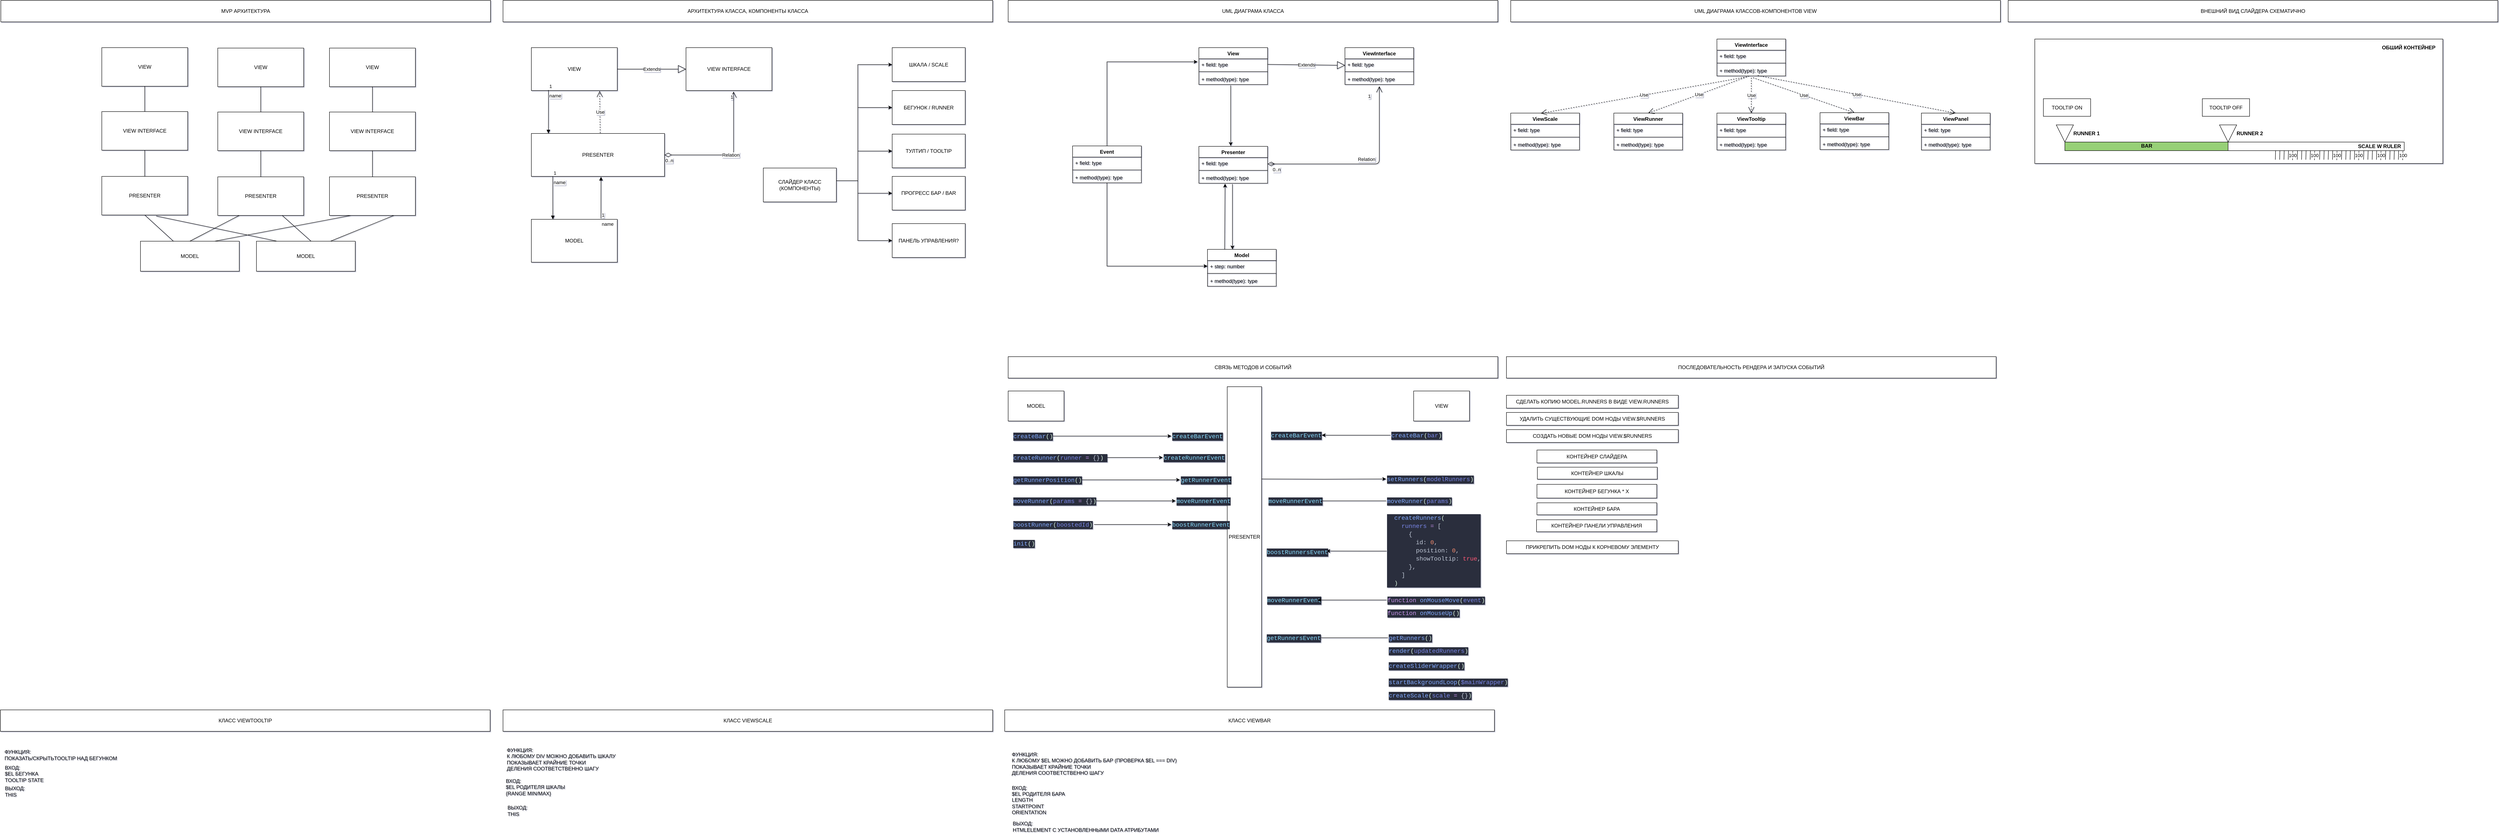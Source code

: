 <mxfile version="13.10.5" type="device"><diagram id="-biWiwkRALhkzraxLYSp" name="Арх (примитив)"><mxGraphModel dx="8240" dy="3790" grid="1" gridSize="10" guides="1" tooltips="1" connect="1" arrows="1" fold="1" page="1" pageScale="1" pageWidth="1169" pageHeight="827" math="0" shadow="1"><root><mxCell id="0"/><mxCell id="1" parent="0"/><mxCell id="qD2Gg-ufP_5F8WrhXXJH-65" value="&lt;br&gt;" style="rounded=0;whiteSpace=wrap;html=1;" parent="1" vertex="1"><mxGeometry x="4750" y="110" width="950" height="290" as="geometry"/></mxCell><mxCell id="7Jmr6lYia0e2FN5bKBXC-72" value="" style="edgeStyle=orthogonalEdgeStyle;rounded=0;orthogonalLoop=1;jettySize=auto;html=1;entryX=0;entryY=0.5;entryDx=0;entryDy=0;" parent="1" source="ljneWY9IvT1hFOkZf3Y_-5" target="7Jmr6lYia0e2FN5bKBXC-68" edge="1"><mxGeometry relative="1" as="geometry"><Array as="points"><mxPoint x="2010" y="440"/><mxPoint x="2010" y="170"/></Array></mxGeometry></mxCell><mxCell id="7Jmr6lYia0e2FN5bKBXC-74" value="" style="edgeStyle=orthogonalEdgeStyle;rounded=0;orthogonalLoop=1;jettySize=auto;html=1;entryX=0;entryY=0.5;entryDx=0;entryDy=0;" parent="1" source="ljneWY9IvT1hFOkZf3Y_-5" target="7Jmr6lYia0e2FN5bKBXC-73" edge="1"><mxGeometry relative="1" as="geometry"><Array as="points"><mxPoint x="2010" y="440"/><mxPoint x="2010" y="270"/></Array></mxGeometry></mxCell><mxCell id="7Jmr6lYia0e2FN5bKBXC-77" value="" style="edgeStyle=orthogonalEdgeStyle;rounded=0;orthogonalLoop=1;jettySize=auto;html=1;" parent="1" source="ljneWY9IvT1hFOkZf3Y_-5" target="7Jmr6lYia0e2FN5bKBXC-76" edge="1"><mxGeometry relative="1" as="geometry"><Array as="points"><mxPoint x="2010" y="440"/><mxPoint x="2010" y="371"/></Array></mxGeometry></mxCell><mxCell id="7Jmr6lYia0e2FN5bKBXC-81" value="" style="edgeStyle=orthogonalEdgeStyle;rounded=0;orthogonalLoop=1;jettySize=auto;html=1;entryX=0;entryY=0.5;entryDx=0;entryDy=0;" parent="1" source="ljneWY9IvT1hFOkZf3Y_-5" target="7Jmr6lYia0e2FN5bKBXC-80" edge="1"><mxGeometry relative="1" as="geometry"><Array as="points"><mxPoint x="2010" y="440"/><mxPoint x="2010" y="580"/></Array></mxGeometry></mxCell><mxCell id="7Jmr6lYia0e2FN5bKBXC-108" value="" style="edgeStyle=orthogonalEdgeStyle;rounded=0;orthogonalLoop=1;jettySize=auto;html=1;entryX=0;entryY=0.5;entryDx=0;entryDy=0;" parent="1" source="ljneWY9IvT1hFOkZf3Y_-5" target="7Jmr6lYia0e2FN5bKBXC-109" edge="1"><mxGeometry relative="1" as="geometry"><mxPoint x="2080" y="450" as="targetPoint"/><Array as="points"><mxPoint x="2010" y="440"/><mxPoint x="2010" y="469"/></Array></mxGeometry></mxCell><mxCell id="ljneWY9IvT1hFOkZf3Y_-5" value="СЛАЙДЕР КЛАСС (КОМПОНЕНТЫ)" style="rounded=0;whiteSpace=wrap;html=1;" parent="1" vertex="1"><mxGeometry x="1790" y="410.5" width="170" height="79" as="geometry"/></mxCell><mxCell id="ljneWY9IvT1hFOkZf3Y_-8" value="MODEL" style="rounded=0;whiteSpace=wrap;html=1;" parent="1" vertex="1"><mxGeometry x="340" y="581" width="230" height="70" as="geometry"/></mxCell><mxCell id="ljneWY9IvT1hFOkZf3Y_-6" value="MODEL" style="rounded=0;whiteSpace=wrap;html=1;" parent="1" vertex="1"><mxGeometry x="1250" y="530" width="200" height="100" as="geometry"/></mxCell><mxCell id="YqNOef4BHp7uNc27s0cS-1" value="PRESENTER" style="rounded=0;whiteSpace=wrap;html=1;" parent="1" vertex="1"><mxGeometry x="1250" y="330" width="310" height="100" as="geometry"/></mxCell><mxCell id="YqNOef4BHp7uNc27s0cS-2" value="VIEW" style="rounded=0;whiteSpace=wrap;html=1;" parent="1" vertex="1"><mxGeometry x="1250" y="130" width="200" height="100" as="geometry"/></mxCell><mxCell id="YqNOef4BHp7uNc27s0cS-14" value="VIEW INTERFACE" style="rounded=0;whiteSpace=wrap;html=1;" parent="1" vertex="1"><mxGeometry x="1610" y="130" width="200" height="100" as="geometry"/></mxCell><mxCell id="7Jmr6lYia0e2FN5bKBXC-8" value="VIEW" style="rounded=0;whiteSpace=wrap;html=1;" parent="1" vertex="1"><mxGeometry x="520" y="131" width="200" height="90" as="geometry"/></mxCell><mxCell id="7Jmr6lYia0e2FN5bKBXC-9" value="PRESENTER" style="rounded=0;whiteSpace=wrap;html=1;" parent="1" vertex="1"><mxGeometry x="520" y="431" width="200" height="90" as="geometry"/></mxCell><mxCell id="7Jmr6lYia0e2FN5bKBXC-10" value="VIEW INTERFACE" style="rounded=0;whiteSpace=wrap;html=1;" parent="1" vertex="1"><mxGeometry x="520" y="280" width="200" height="90" as="geometry"/></mxCell><mxCell id="7Jmr6lYia0e2FN5bKBXC-14" value="MODEL" style="rounded=0;whiteSpace=wrap;html=1;" parent="1" vertex="1"><mxGeometry x="610" y="581" width="230" height="70" as="geometry"/></mxCell><mxCell id="7Jmr6lYia0e2FN5bKBXC-16" value="" style="endArrow=none;html=1;entryX=0.5;entryY=0;entryDx=0;entryDy=0;exitX=0.5;exitY=1;exitDx=0;exitDy=0;" parent="1" source="7Jmr6lYia0e2FN5bKBXC-10" target="7Jmr6lYia0e2FN5bKBXC-9" edge="1"><mxGeometry width="50" height="50" relative="1" as="geometry"><mxPoint x="620" y="370" as="sourcePoint"/><mxPoint x="620" y="431" as="targetPoint"/></mxGeometry></mxCell><mxCell id="7Jmr6lYia0e2FN5bKBXC-17" value="" style="endArrow=none;html=1;exitX=0.5;exitY=1;exitDx=0;exitDy=0;entryX=0.5;entryY=0;entryDx=0;entryDy=0;" parent="1" source="7Jmr6lYia0e2FN5bKBXC-8" target="7Jmr6lYia0e2FN5bKBXC-10" edge="1"><mxGeometry width="50" height="50" relative="1" as="geometry"><mxPoint x="619.29" y="221" as="sourcePoint"/><mxPoint x="630" y="271" as="targetPoint"/></mxGeometry></mxCell><mxCell id="7Jmr6lYia0e2FN5bKBXC-29" value="VIEW" style="rounded=0;whiteSpace=wrap;html=1;" parent="1" vertex="1"><mxGeometry x="250" y="130" width="200" height="90" as="geometry"/></mxCell><mxCell id="7Jmr6lYia0e2FN5bKBXC-30" value="PRESENTER" style="rounded=0;whiteSpace=wrap;html=1;" parent="1" vertex="1"><mxGeometry x="250" y="430" width="200" height="90" as="geometry"/></mxCell><mxCell id="7Jmr6lYia0e2FN5bKBXC-31" value="VIEW INTERFACE" style="rounded=0;whiteSpace=wrap;html=1;" parent="1" vertex="1"><mxGeometry x="250" y="279" width="200" height="90" as="geometry"/></mxCell><mxCell id="7Jmr6lYia0e2FN5bKBXC-32" value="" style="endArrow=none;html=1;entryX=0.5;entryY=0;entryDx=0;entryDy=0;exitX=0.5;exitY=1;exitDx=0;exitDy=0;" parent="1" source="7Jmr6lYia0e2FN5bKBXC-31" target="7Jmr6lYia0e2FN5bKBXC-30" edge="1"><mxGeometry width="50" height="50" relative="1" as="geometry"><mxPoint x="350" y="369" as="sourcePoint"/><mxPoint x="350" y="430" as="targetPoint"/></mxGeometry></mxCell><mxCell id="7Jmr6lYia0e2FN5bKBXC-33" value="" style="endArrow=none;html=1;exitX=0.5;exitY=1;exitDx=0;exitDy=0;entryX=0.5;entryY=0;entryDx=0;entryDy=0;" parent="1" source="7Jmr6lYia0e2FN5bKBXC-29" target="7Jmr6lYia0e2FN5bKBXC-31" edge="1"><mxGeometry width="50" height="50" relative="1" as="geometry"><mxPoint x="349.29" y="220" as="sourcePoint"/><mxPoint x="360" y="270" as="targetPoint"/></mxGeometry></mxCell><mxCell id="7Jmr6lYia0e2FN5bKBXC-34" value="VIEW" style="rounded=0;whiteSpace=wrap;html=1;" parent="1" vertex="1"><mxGeometry x="780" y="131" width="200" height="90" as="geometry"/></mxCell><mxCell id="7Jmr6lYia0e2FN5bKBXC-35" value="PRESENTER" style="rounded=0;whiteSpace=wrap;html=1;" parent="1" vertex="1"><mxGeometry x="780" y="431" width="200" height="90" as="geometry"/></mxCell><mxCell id="7Jmr6lYia0e2FN5bKBXC-36" value="VIEW INTERFACE" style="rounded=0;whiteSpace=wrap;html=1;" parent="1" vertex="1"><mxGeometry x="780" y="280" width="200" height="90" as="geometry"/></mxCell><mxCell id="7Jmr6lYia0e2FN5bKBXC-37" value="" style="endArrow=none;html=1;entryX=0.5;entryY=0;entryDx=0;entryDy=0;exitX=0.5;exitY=1;exitDx=0;exitDy=0;" parent="1" source="7Jmr6lYia0e2FN5bKBXC-36" target="7Jmr6lYia0e2FN5bKBXC-35" edge="1"><mxGeometry width="50" height="50" relative="1" as="geometry"><mxPoint x="880" y="370" as="sourcePoint"/><mxPoint x="880" y="431" as="targetPoint"/></mxGeometry></mxCell><mxCell id="7Jmr6lYia0e2FN5bKBXC-38" value="" style="endArrow=none;html=1;exitX=0.5;exitY=1;exitDx=0;exitDy=0;entryX=0.5;entryY=0;entryDx=0;entryDy=0;" parent="1" source="7Jmr6lYia0e2FN5bKBXC-34" target="7Jmr6lYia0e2FN5bKBXC-36" edge="1"><mxGeometry width="50" height="50" relative="1" as="geometry"><mxPoint x="879.29" y="221" as="sourcePoint"/><mxPoint x="890" y="271" as="targetPoint"/></mxGeometry></mxCell><mxCell id="7Jmr6lYia0e2FN5bKBXC-39" value="" style="endArrow=none;html=1;entryX=0.5;entryY=1;entryDx=0;entryDy=0;" parent="1" source="ljneWY9IvT1hFOkZf3Y_-8" target="7Jmr6lYia0e2FN5bKBXC-30" edge="1"><mxGeometry width="50" height="50" relative="1" as="geometry"><mxPoint x="510" y="391" as="sourcePoint"/><mxPoint x="560" y="341" as="targetPoint"/></mxGeometry></mxCell><mxCell id="7Jmr6lYia0e2FN5bKBXC-40" value="" style="endArrow=none;html=1;exitX=0.5;exitY=0;exitDx=0;exitDy=0;entryX=0.25;entryY=1;entryDx=0;entryDy=0;" parent="1" source="ljneWY9IvT1hFOkZf3Y_-8" target="7Jmr6lYia0e2FN5bKBXC-9" edge="1"><mxGeometry width="50" height="50" relative="1" as="geometry"><mxPoint x="510" y="391" as="sourcePoint"/><mxPoint x="560" y="341" as="targetPoint"/></mxGeometry></mxCell><mxCell id="7Jmr6lYia0e2FN5bKBXC-41" value="" style="endArrow=none;html=1;exitX=0.75;exitY=0;exitDx=0;exitDy=0;entryX=0.25;entryY=1;entryDx=0;entryDy=0;" parent="1" source="ljneWY9IvT1hFOkZf3Y_-8" target="7Jmr6lYia0e2FN5bKBXC-35" edge="1"><mxGeometry width="50" height="50" relative="1" as="geometry"><mxPoint x="510" y="391" as="sourcePoint"/><mxPoint x="560" y="341" as="targetPoint"/></mxGeometry></mxCell><mxCell id="7Jmr6lYia0e2FN5bKBXC-42" value="" style="endArrow=none;html=1;exitX=0.75;exitY=0;exitDx=0;exitDy=0;entryX=0.75;entryY=1;entryDx=0;entryDy=0;" parent="1" source="7Jmr6lYia0e2FN5bKBXC-14" target="7Jmr6lYia0e2FN5bKBXC-35" edge="1"><mxGeometry width="50" height="50" relative="1" as="geometry"><mxPoint x="510" y="391" as="sourcePoint"/><mxPoint x="560" y="341" as="targetPoint"/></mxGeometry></mxCell><mxCell id="7Jmr6lYia0e2FN5bKBXC-43" value="" style="endArrow=none;html=1;exitX=0.551;exitY=-0.005;exitDx=0;exitDy=0;exitPerimeter=0;entryX=0.75;entryY=1;entryDx=0;entryDy=0;" parent="1" source="7Jmr6lYia0e2FN5bKBXC-14" target="7Jmr6lYia0e2FN5bKBXC-9" edge="1"><mxGeometry width="50" height="50" relative="1" as="geometry"><mxPoint x="510" y="391" as="sourcePoint"/><mxPoint x="560" y="341" as="targetPoint"/></mxGeometry></mxCell><mxCell id="7Jmr6lYia0e2FN5bKBXC-44" value="" style="endArrow=none;html=1;exitX=0.203;exitY=-0.005;exitDx=0;exitDy=0;exitPerimeter=0;entryX=0.633;entryY=1.026;entryDx=0;entryDy=0;entryPerimeter=0;" parent="1" source="7Jmr6lYia0e2FN5bKBXC-14" target="7Jmr6lYia0e2FN5bKBXC-30" edge="1"><mxGeometry width="50" height="50" relative="1" as="geometry"><mxPoint x="510" y="391" as="sourcePoint"/><mxPoint x="560" y="341" as="targetPoint"/></mxGeometry></mxCell><mxCell id="7Jmr6lYia0e2FN5bKBXC-51" value="Extends" style="endArrow=block;endSize=16;endFill=0;html=1;exitX=1;exitY=0.5;exitDx=0;exitDy=0;entryX=0;entryY=0.5;entryDx=0;entryDy=0;" parent="1" source="YqNOef4BHp7uNc27s0cS-2" target="YqNOef4BHp7uNc27s0cS-14" edge="1"><mxGeometry width="160" relative="1" as="geometry"><mxPoint x="1475" y="228.57" as="sourcePoint"/><mxPoint x="1635" y="228.57" as="targetPoint"/></mxGeometry></mxCell><mxCell id="7Jmr6lYia0e2FN5bKBXC-52" value="Use" style="endArrow=open;endSize=12;dashed=1;html=1;exitX=0.517;exitY=-0.01;exitDx=0;exitDy=0;exitPerimeter=0;entryX=0.795;entryY=1.01;entryDx=0;entryDy=0;entryPerimeter=0;" parent="1" source="YqNOef4BHp7uNc27s0cS-1" target="YqNOef4BHp7uNc27s0cS-2" edge="1"><mxGeometry width="160" relative="1" as="geometry"><mxPoint x="1340" y="290" as="sourcePoint"/><mxPoint x="1500" y="290" as="targetPoint"/></mxGeometry></mxCell><mxCell id="7Jmr6lYia0e2FN5bKBXC-53" value="name" style="endArrow=block;endFill=1;html=1;edgeStyle=orthogonalEdgeStyle;align=left;verticalAlign=top;exitX=0.199;exitY=0.988;exitDx=0;exitDy=0;exitPerimeter=0;entryX=0.128;entryY=0;entryDx=0;entryDy=0;entryPerimeter=0;" parent="1" source="YqNOef4BHp7uNc27s0cS-2" target="YqNOef4BHp7uNc27s0cS-1" edge="1"><mxGeometry x="-1" relative="1" as="geometry"><mxPoint x="1210" y="280" as="sourcePoint"/><mxPoint x="1370" y="280" as="targetPoint"/></mxGeometry></mxCell><mxCell id="7Jmr6lYia0e2FN5bKBXC-54" value="1" style="edgeLabel;resizable=0;html=1;align=left;verticalAlign=bottom;" parent="7Jmr6lYia0e2FN5bKBXC-53" connectable="0" vertex="1"><mxGeometry x="-1" relative="1" as="geometry"/></mxCell><mxCell id="7Jmr6lYia0e2FN5bKBXC-55" value="name" style="endArrow=block;endFill=1;html=1;edgeStyle=orthogonalEdgeStyle;align=left;verticalAlign=top;exitX=0.81;exitY=-0.02;exitDx=0;exitDy=0;exitPerimeter=0;entryX=0.523;entryY=1.01;entryDx=0;entryDy=0;entryPerimeter=0;" parent="1" source="ljneWY9IvT1hFOkZf3Y_-6" target="YqNOef4BHp7uNc27s0cS-1" edge="1"><mxGeometry x="-1" relative="1" as="geometry"><mxPoint x="1380" y="490" as="sourcePoint"/><mxPoint x="1540" y="490" as="targetPoint"/></mxGeometry></mxCell><mxCell id="7Jmr6lYia0e2FN5bKBXC-56" value="1" style="edgeLabel;resizable=0;html=1;align=left;verticalAlign=bottom;" parent="7Jmr6lYia0e2FN5bKBXC-55" connectable="0" vertex="1"><mxGeometry x="-1" relative="1" as="geometry"/></mxCell><mxCell id="7Jmr6lYia0e2FN5bKBXC-63" value="name" style="endArrow=block;endFill=1;html=1;edgeStyle=orthogonalEdgeStyle;align=left;verticalAlign=top;exitX=0.161;exitY=1.005;exitDx=0;exitDy=0;exitPerimeter=0;entryX=0.25;entryY=0;entryDx=0;entryDy=0;" parent="1" source="YqNOef4BHp7uNc27s0cS-1" target="ljneWY9IvT1hFOkZf3Y_-6" edge="1"><mxGeometry x="-1" relative="1" as="geometry"><mxPoint x="1640" y="380" as="sourcePoint"/><mxPoint x="1800" y="380" as="targetPoint"/></mxGeometry></mxCell><mxCell id="7Jmr6lYia0e2FN5bKBXC-64" value="1" style="edgeLabel;resizable=0;html=1;align=left;verticalAlign=bottom;" parent="7Jmr6lYia0e2FN5bKBXC-63" connectable="0" vertex="1"><mxGeometry x="-1" relative="1" as="geometry"/></mxCell><mxCell id="7Jmr6lYia0e2FN5bKBXC-65" value="Relation" style="endArrow=open;html=1;endSize=12;startArrow=diamondThin;startSize=14;startFill=0;edgeStyle=orthogonalEdgeStyle;exitX=1;exitY=0.5;exitDx=0;exitDy=0;entryX=0.554;entryY=1.025;entryDx=0;entryDy=0;entryPerimeter=0;" parent="1" source="YqNOef4BHp7uNc27s0cS-1" target="YqNOef4BHp7uNc27s0cS-14" edge="1"><mxGeometry relative="1" as="geometry"><mxPoint x="1820" y="290" as="sourcePoint"/><mxPoint x="1980" y="290" as="targetPoint"/></mxGeometry></mxCell><mxCell id="7Jmr6lYia0e2FN5bKBXC-66" value="0..n" style="edgeLabel;resizable=0;html=1;align=left;verticalAlign=top;" parent="7Jmr6lYia0e2FN5bKBXC-65" connectable="0" vertex="1"><mxGeometry x="-1" relative="1" as="geometry"/></mxCell><mxCell id="7Jmr6lYia0e2FN5bKBXC-67" value="1" style="edgeLabel;resizable=0;html=1;align=right;verticalAlign=top;" parent="7Jmr6lYia0e2FN5bKBXC-65" connectable="0" vertex="1"><mxGeometry x="1" relative="1" as="geometry"/></mxCell><mxCell id="7Jmr6lYia0e2FN5bKBXC-68" value="ШКАЛА / SCALE" style="rounded=0;whiteSpace=wrap;html=1;" parent="1" vertex="1"><mxGeometry x="2090" y="130" width="170" height="79" as="geometry"/></mxCell><mxCell id="7Jmr6lYia0e2FN5bKBXC-73" value="&lt;span&gt;БЕГУНОК / RUNNER&lt;/span&gt;" style="rounded=0;whiteSpace=wrap;html=1;" parent="1" vertex="1"><mxGeometry x="2090" y="230" width="170" height="79" as="geometry"/></mxCell><mxCell id="7Jmr6lYia0e2FN5bKBXC-76" value="ТУЛТИП / TOOLTIP" style="rounded=0;whiteSpace=wrap;html=1;" parent="1" vertex="1"><mxGeometry x="2090" y="331.5" width="170" height="78.5" as="geometry"/></mxCell><mxCell id="7Jmr6lYia0e2FN5bKBXC-80" value="ПАНЕЛЬ УПРАВЛЕНИЯ?" style="whiteSpace=wrap;html=1;rounded=0;" parent="1" vertex="1"><mxGeometry x="2090" y="540" width="170" height="79" as="geometry"/></mxCell><mxCell id="7Jmr6lYia0e2FN5bKBXC-85" value="ВНЕШНИЙ ВИД СЛАЙДЕРА СХЕМАТИЧНО" style="rounded=0;whiteSpace=wrap;html=1;" parent="1" vertex="1"><mxGeometry x="4688" y="20" width="1140" height="50" as="geometry"/></mxCell><mxCell id="7Jmr6lYia0e2FN5bKBXC-98" value="КЛАСС VIEWBAR" style="rounded=0;whiteSpace=wrap;html=1;" parent="1" vertex="1"><mxGeometry x="2352" y="1673" width="1140" height="50" as="geometry"/></mxCell><mxCell id="7Jmr6lYia0e2FN5bKBXC-109" value="&lt;span&gt;ПРОГРЕСС БАР / BAR&lt;/span&gt;" style="rounded=0;whiteSpace=wrap;html=1;" parent="1" vertex="1"><mxGeometry x="2090" y="430" width="170" height="78.5" as="geometry"/></mxCell><mxCell id="7Jmr6lYia0e2FN5bKBXC-110" value="UML ДИАГРАМА КЛАССА" style="rounded=0;whiteSpace=wrap;html=1;" parent="1" vertex="1"><mxGeometry x="2360" y="20" width="1140" height="50" as="geometry"/></mxCell><mxCell id="7Jmr6lYia0e2FN5bKBXC-111" value="Model" style="swimlane;fontStyle=1;align=center;verticalAlign=top;childLayout=stackLayout;horizontal=1;startSize=26;horizontalStack=0;resizeParent=1;resizeParentMax=0;resizeLast=0;collapsible=1;marginBottom=0;" parent="1" vertex="1"><mxGeometry x="2824" y="600" width="160" height="86" as="geometry"/></mxCell><mxCell id="7Jmr6lYia0e2FN5bKBXC-112" value="+ step: number" style="text;strokeColor=none;fillColor=none;align=left;verticalAlign=top;spacingLeft=4;spacingRight=4;overflow=hidden;rotatable=0;points=[[0,0.5],[1,0.5]];portConstraint=eastwest;" parent="7Jmr6lYia0e2FN5bKBXC-111" vertex="1"><mxGeometry y="26" width="160" height="26" as="geometry"/></mxCell><mxCell id="7Jmr6lYia0e2FN5bKBXC-113" value="" style="line;strokeWidth=1;fillColor=none;align=left;verticalAlign=middle;spacingTop=-1;spacingLeft=3;spacingRight=3;rotatable=0;labelPosition=right;points=[];portConstraint=eastwest;" parent="7Jmr6lYia0e2FN5bKBXC-111" vertex="1"><mxGeometry y="52" width="160" height="8" as="geometry"/></mxCell><mxCell id="7Jmr6lYia0e2FN5bKBXC-114" value="+ method(type): type" style="text;strokeColor=none;fillColor=none;align=left;verticalAlign=top;spacingLeft=4;spacingRight=4;overflow=hidden;rotatable=0;points=[[0,0.5],[1,0.5]];portConstraint=eastwest;" parent="7Jmr6lYia0e2FN5bKBXC-111" vertex="1"><mxGeometry y="60" width="160" height="26" as="geometry"/></mxCell><mxCell id="7Jmr6lYia0e2FN5bKBXC-115" value="Presenter" style="swimlane;fontStyle=1;align=center;verticalAlign=top;childLayout=stackLayout;horizontal=1;startSize=26;horizontalStack=0;resizeParent=1;resizeParentMax=0;resizeLast=0;collapsible=1;marginBottom=0;" parent="1" vertex="1"><mxGeometry x="2804" y="360" width="160" height="86" as="geometry"/></mxCell><mxCell id="7Jmr6lYia0e2FN5bKBXC-116" value="+ field: type" style="text;strokeColor=none;fillColor=none;align=left;verticalAlign=top;spacingLeft=4;spacingRight=4;overflow=hidden;rotatable=0;points=[[0,0.5],[1,0.5]];portConstraint=eastwest;" parent="7Jmr6lYia0e2FN5bKBXC-115" vertex="1"><mxGeometry y="26" width="160" height="26" as="geometry"/></mxCell><mxCell id="7Jmr6lYia0e2FN5bKBXC-117" value="" style="line;strokeWidth=1;fillColor=none;align=left;verticalAlign=middle;spacingTop=-1;spacingLeft=3;spacingRight=3;rotatable=0;labelPosition=right;points=[];portConstraint=eastwest;" parent="7Jmr6lYia0e2FN5bKBXC-115" vertex="1"><mxGeometry y="52" width="160" height="8" as="geometry"/></mxCell><mxCell id="7Jmr6lYia0e2FN5bKBXC-118" value="+ method(type): type" style="text;strokeColor=none;fillColor=none;align=left;verticalAlign=top;spacingLeft=4;spacingRight=4;overflow=hidden;rotatable=0;points=[[0,0.5],[1,0.5]];portConstraint=eastwest;" parent="7Jmr6lYia0e2FN5bKBXC-115" vertex="1"><mxGeometry y="60" width="160" height="26" as="geometry"/></mxCell><mxCell id="7Jmr6lYia0e2FN5bKBXC-119" value="View" style="swimlane;fontStyle=1;align=center;verticalAlign=top;childLayout=stackLayout;horizontal=1;startSize=26;horizontalStack=0;resizeParent=1;resizeParentMax=0;resizeLast=0;collapsible=1;marginBottom=0;" parent="1" vertex="1"><mxGeometry x="2804" y="130" width="160" height="86" as="geometry"/></mxCell><mxCell id="7Jmr6lYia0e2FN5bKBXC-120" value="+ field: type" style="text;strokeColor=none;fillColor=none;align=left;verticalAlign=top;spacingLeft=4;spacingRight=4;overflow=hidden;rotatable=0;points=[[0,0.5],[1,0.5]];portConstraint=eastwest;" parent="7Jmr6lYia0e2FN5bKBXC-119" vertex="1"><mxGeometry y="26" width="160" height="26" as="geometry"/></mxCell><mxCell id="7Jmr6lYia0e2FN5bKBXC-121" value="" style="line;strokeWidth=1;fillColor=none;align=left;verticalAlign=middle;spacingTop=-1;spacingLeft=3;spacingRight=3;rotatable=0;labelPosition=right;points=[];portConstraint=eastwest;" parent="7Jmr6lYia0e2FN5bKBXC-119" vertex="1"><mxGeometry y="52" width="160" height="8" as="geometry"/></mxCell><mxCell id="7Jmr6lYia0e2FN5bKBXC-122" value="+ method(type): type" style="text;strokeColor=none;fillColor=none;align=left;verticalAlign=top;spacingLeft=4;spacingRight=4;overflow=hidden;rotatable=0;points=[[0,0.5],[1,0.5]];portConstraint=eastwest;" parent="7Jmr6lYia0e2FN5bKBXC-119" vertex="1"><mxGeometry y="60" width="160" height="26" as="geometry"/></mxCell><mxCell id="qD2Gg-ufP_5F8WrhXXJH-2" value="Extends" style="endArrow=block;endSize=16;endFill=0;html=1;exitX=1;exitY=0.5;exitDx=0;exitDy=0;entryX=0.002;entryY=0.583;entryDx=0;entryDy=0;entryPerimeter=0;" parent="1" source="7Jmr6lYia0e2FN5bKBXC-120" target="qD2Gg-ufP_5F8WrhXXJH-7" edge="1"><mxGeometry width="160" relative="1" as="geometry"><mxPoint x="2380" y="243.5" as="sourcePoint"/><mxPoint x="2540" y="243.5" as="targetPoint"/></mxGeometry></mxCell><mxCell id="qD2Gg-ufP_5F8WrhXXJH-3" value="Relation" style="endArrow=open;html=1;endSize=12;startArrow=diamondThin;startSize=14;startFill=0;edgeStyle=orthogonalEdgeStyle;entryX=0.5;entryY=1.154;entryDx=0;entryDy=0;entryPerimeter=0;" parent="1" target="qD2Gg-ufP_5F8WrhXXJH-9" edge="1"><mxGeometry x="0.042" y="11" relative="1" as="geometry"><mxPoint x="2964" y="401" as="sourcePoint"/><mxPoint x="2720" y="274.2" as="targetPoint"/><Array as="points"><mxPoint x="2967" y="401"/><mxPoint x="3224" y="401"/></Array><mxPoint as="offset"/></mxGeometry></mxCell><mxCell id="qD2Gg-ufP_5F8WrhXXJH-4" value="0..n" style="edgeLabel;resizable=0;html=1;align=left;verticalAlign=top;" parent="qD2Gg-ufP_5F8WrhXXJH-3" connectable="0" vertex="1"><mxGeometry x="-1" relative="1" as="geometry"><mxPoint x="10" as="offset"/></mxGeometry></mxCell><mxCell id="qD2Gg-ufP_5F8WrhXXJH-5" value="1" style="edgeLabel;resizable=0;html=1;align=right;verticalAlign=top;" parent="qD2Gg-ufP_5F8WrhXXJH-3" connectable="0" vertex="1"><mxGeometry x="1" relative="1" as="geometry"><mxPoint x="-20" y="10" as="offset"/></mxGeometry></mxCell><mxCell id="qD2Gg-ufP_5F8WrhXXJH-6" value="ViewInterface" style="swimlane;fontStyle=1;align=center;verticalAlign=top;childLayout=stackLayout;horizontal=1;startSize=26;horizontalStack=0;resizeParent=1;resizeParentMax=0;resizeLast=0;collapsible=1;marginBottom=0;" parent="1" vertex="1"><mxGeometry x="3144" y="130" width="160" height="86" as="geometry"/></mxCell><mxCell id="qD2Gg-ufP_5F8WrhXXJH-7" value="+ field: type" style="text;strokeColor=none;fillColor=none;align=left;verticalAlign=top;spacingLeft=4;spacingRight=4;overflow=hidden;rotatable=0;points=[[0,0.5],[1,0.5]];portConstraint=eastwest;" parent="qD2Gg-ufP_5F8WrhXXJH-6" vertex="1"><mxGeometry y="26" width="160" height="26" as="geometry"/></mxCell><mxCell id="qD2Gg-ufP_5F8WrhXXJH-8" value="" style="line;strokeWidth=1;fillColor=none;align=left;verticalAlign=middle;spacingTop=-1;spacingLeft=3;spacingRight=3;rotatable=0;labelPosition=right;points=[];portConstraint=eastwest;" parent="qD2Gg-ufP_5F8WrhXXJH-6" vertex="1"><mxGeometry y="52" width="160" height="8" as="geometry"/></mxCell><mxCell id="qD2Gg-ufP_5F8WrhXXJH-9" value="+ method(type): type" style="text;strokeColor=none;fillColor=none;align=left;verticalAlign=top;spacingLeft=4;spacingRight=4;overflow=hidden;rotatable=0;points=[[0,0.5],[1,0.5]];portConstraint=eastwest;" parent="qD2Gg-ufP_5F8WrhXXJH-6" vertex="1"><mxGeometry y="60" width="160" height="26" as="geometry"/></mxCell><mxCell id="qD2Gg-ufP_5F8WrhXXJH-18" value="" style="edgeStyle=orthogonalEdgeStyle;rounded=0;orthogonalLoop=1;jettySize=auto;html=1;entryX=-0.019;entryY=0.269;entryDx=0;entryDy=0;entryPerimeter=0;" parent="1" source="qD2Gg-ufP_5F8WrhXXJH-10" target="7Jmr6lYia0e2FN5bKBXC-120" edge="1"><mxGeometry relative="1" as="geometry"><mxPoint x="3220" y="207" as="targetPoint"/></mxGeometry></mxCell><mxCell id="qD2Gg-ufP_5F8WrhXXJH-10" value="Event" style="swimlane;fontStyle=1;align=center;verticalAlign=top;childLayout=stackLayout;horizontal=1;startSize=26;horizontalStack=0;resizeParent=1;resizeParentMax=0;resizeLast=0;collapsible=1;marginBottom=0;" parent="1" vertex="1"><mxGeometry x="2510" y="359" width="160" height="86" as="geometry"/></mxCell><mxCell id="qD2Gg-ufP_5F8WrhXXJH-11" value="+ field: type" style="text;strokeColor=none;fillColor=none;align=left;verticalAlign=top;spacingLeft=4;spacingRight=4;overflow=hidden;rotatable=0;points=[[0,0.5],[1,0.5]];portConstraint=eastwest;" parent="qD2Gg-ufP_5F8WrhXXJH-10" vertex="1"><mxGeometry y="26" width="160" height="26" as="geometry"/></mxCell><mxCell id="qD2Gg-ufP_5F8WrhXXJH-12" value="" style="line;strokeWidth=1;fillColor=none;align=left;verticalAlign=middle;spacingTop=-1;spacingLeft=3;spacingRight=3;rotatable=0;labelPosition=right;points=[];portConstraint=eastwest;" parent="qD2Gg-ufP_5F8WrhXXJH-10" vertex="1"><mxGeometry y="52" width="160" height="8" as="geometry"/></mxCell><mxCell id="qD2Gg-ufP_5F8WrhXXJH-13" value="+ method(type): type" style="text;strokeColor=none;fillColor=none;align=left;verticalAlign=top;spacingLeft=4;spacingRight=4;overflow=hidden;rotatable=0;points=[[0,0.5],[1,0.5]];portConstraint=eastwest;" parent="qD2Gg-ufP_5F8WrhXXJH-10" vertex="1"><mxGeometry y="60" width="160" height="26" as="geometry"/></mxCell><mxCell id="qD2Gg-ufP_5F8WrhXXJH-19" value="" style="edgeStyle=orthogonalEdgeStyle;rounded=0;orthogonalLoop=1;jettySize=auto;html=1;" parent="1" source="qD2Gg-ufP_5F8WrhXXJH-10" target="7Jmr6lYia0e2FN5bKBXC-112" edge="1"><mxGeometry relative="1" as="geometry"><mxPoint x="3230" y="394" as="sourcePoint"/><mxPoint x="3050" y="183" as="targetPoint"/></mxGeometry></mxCell><mxCell id="qD2Gg-ufP_5F8WrhXXJH-22" value="ViewScale&#10;" style="swimlane;fontStyle=1;align=center;verticalAlign=top;childLayout=stackLayout;horizontal=1;startSize=26;horizontalStack=0;resizeParent=1;resizeParentMax=0;resizeLast=0;collapsible=1;marginBottom=0;" parent="1" vertex="1"><mxGeometry x="3530" y="282.5" width="160" height="86" as="geometry"/></mxCell><mxCell id="qD2Gg-ufP_5F8WrhXXJH-23" value="+ field: type" style="text;strokeColor=none;fillColor=none;align=left;verticalAlign=top;spacingLeft=4;spacingRight=4;overflow=hidden;rotatable=0;points=[[0,0.5],[1,0.5]];portConstraint=eastwest;" parent="qD2Gg-ufP_5F8WrhXXJH-22" vertex="1"><mxGeometry y="26" width="160" height="26" as="geometry"/></mxCell><mxCell id="qD2Gg-ufP_5F8WrhXXJH-24" value="" style="line;strokeWidth=1;fillColor=none;align=left;verticalAlign=middle;spacingTop=-1;spacingLeft=3;spacingRight=3;rotatable=0;labelPosition=right;points=[];portConstraint=eastwest;" parent="qD2Gg-ufP_5F8WrhXXJH-22" vertex="1"><mxGeometry y="52" width="160" height="8" as="geometry"/></mxCell><mxCell id="qD2Gg-ufP_5F8WrhXXJH-25" value="+ method(type): type" style="text;strokeColor=none;fillColor=none;align=left;verticalAlign=top;spacingLeft=4;spacingRight=4;overflow=hidden;rotatable=0;points=[[0,0.5],[1,0.5]];portConstraint=eastwest;" parent="qD2Gg-ufP_5F8WrhXXJH-22" vertex="1"><mxGeometry y="60" width="160" height="26" as="geometry"/></mxCell><mxCell id="qD2Gg-ufP_5F8WrhXXJH-26" value="ViewRunner&#10;" style="swimlane;fontStyle=1;align=center;verticalAlign=top;childLayout=stackLayout;horizontal=1;startSize=26;horizontalStack=0;resizeParent=1;resizeParentMax=0;resizeLast=0;collapsible=1;marginBottom=0;" parent="1" vertex="1"><mxGeometry x="3770" y="282.5" width="160" height="86" as="geometry"/></mxCell><mxCell id="qD2Gg-ufP_5F8WrhXXJH-27" value="+ field: type" style="text;strokeColor=none;fillColor=none;align=left;verticalAlign=top;spacingLeft=4;spacingRight=4;overflow=hidden;rotatable=0;points=[[0,0.5],[1,0.5]];portConstraint=eastwest;" parent="qD2Gg-ufP_5F8WrhXXJH-26" vertex="1"><mxGeometry y="26" width="160" height="26" as="geometry"/></mxCell><mxCell id="qD2Gg-ufP_5F8WrhXXJH-28" value="" style="line;strokeWidth=1;fillColor=none;align=left;verticalAlign=middle;spacingTop=-1;spacingLeft=3;spacingRight=3;rotatable=0;labelPosition=right;points=[];portConstraint=eastwest;" parent="qD2Gg-ufP_5F8WrhXXJH-26" vertex="1"><mxGeometry y="52" width="160" height="8" as="geometry"/></mxCell><mxCell id="qD2Gg-ufP_5F8WrhXXJH-29" value="+ method(type): type" style="text;strokeColor=none;fillColor=none;align=left;verticalAlign=top;spacingLeft=4;spacingRight=4;overflow=hidden;rotatable=0;points=[[0,0.5],[1,0.5]];portConstraint=eastwest;" parent="qD2Gg-ufP_5F8WrhXXJH-26" vertex="1"><mxGeometry y="60" width="160" height="26" as="geometry"/></mxCell><mxCell id="qD2Gg-ufP_5F8WrhXXJH-30" value="ViewTooltip&#10;" style="swimlane;fontStyle=1;align=center;verticalAlign=top;childLayout=stackLayout;horizontal=1;startSize=26;horizontalStack=0;resizeParent=1;resizeParentMax=0;resizeLast=0;collapsible=1;marginBottom=0;" parent="1" vertex="1"><mxGeometry x="4010" y="282.5" width="160" height="86" as="geometry"/></mxCell><mxCell id="qD2Gg-ufP_5F8WrhXXJH-31" value="+ field: type" style="text;strokeColor=none;fillColor=none;align=left;verticalAlign=top;spacingLeft=4;spacingRight=4;overflow=hidden;rotatable=0;points=[[0,0.5],[1,0.5]];portConstraint=eastwest;" parent="qD2Gg-ufP_5F8WrhXXJH-30" vertex="1"><mxGeometry y="26" width="160" height="26" as="geometry"/></mxCell><mxCell id="qD2Gg-ufP_5F8WrhXXJH-32" value="" style="line;strokeWidth=1;fillColor=none;align=left;verticalAlign=middle;spacingTop=-1;spacingLeft=3;spacingRight=3;rotatable=0;labelPosition=right;points=[];portConstraint=eastwest;" parent="qD2Gg-ufP_5F8WrhXXJH-30" vertex="1"><mxGeometry y="52" width="160" height="8" as="geometry"/></mxCell><mxCell id="qD2Gg-ufP_5F8WrhXXJH-33" value="+ method(type): type" style="text;strokeColor=none;fillColor=none;align=left;verticalAlign=top;spacingLeft=4;spacingRight=4;overflow=hidden;rotatable=0;points=[[0,0.5],[1,0.5]];portConstraint=eastwest;" parent="qD2Gg-ufP_5F8WrhXXJH-30" vertex="1"><mxGeometry y="60" width="160" height="26" as="geometry"/></mxCell><mxCell id="qD2Gg-ufP_5F8WrhXXJH-34" value="ViewBar&#10;" style="swimlane;fontStyle=1;align=center;verticalAlign=top;childLayout=stackLayout;horizontal=1;startSize=26;horizontalStack=0;resizeParent=1;resizeParentMax=0;resizeLast=0;collapsible=1;marginBottom=0;" parent="1" vertex="1"><mxGeometry x="4250" y="281.5" width="160" height="86" as="geometry"/></mxCell><mxCell id="qD2Gg-ufP_5F8WrhXXJH-35" value="+ field: type" style="text;strokeColor=none;fillColor=none;align=left;verticalAlign=top;spacingLeft=4;spacingRight=4;overflow=hidden;rotatable=0;points=[[0,0.5],[1,0.5]];portConstraint=eastwest;" parent="qD2Gg-ufP_5F8WrhXXJH-34" vertex="1"><mxGeometry y="26" width="160" height="26" as="geometry"/></mxCell><mxCell id="qD2Gg-ufP_5F8WrhXXJH-36" value="" style="line;strokeWidth=1;fillColor=none;align=left;verticalAlign=middle;spacingTop=-1;spacingLeft=3;spacingRight=3;rotatable=0;labelPosition=right;points=[];portConstraint=eastwest;" parent="qD2Gg-ufP_5F8WrhXXJH-34" vertex="1"><mxGeometry y="52" width="160" height="8" as="geometry"/></mxCell><mxCell id="qD2Gg-ufP_5F8WrhXXJH-37" value="+ method(type): type" style="text;strokeColor=none;fillColor=none;align=left;verticalAlign=top;spacingLeft=4;spacingRight=4;overflow=hidden;rotatable=0;points=[[0,0.5],[1,0.5]];portConstraint=eastwest;" parent="qD2Gg-ufP_5F8WrhXXJH-34" vertex="1"><mxGeometry y="60" width="160" height="26" as="geometry"/></mxCell><mxCell id="qD2Gg-ufP_5F8WrhXXJH-38" value="ViewPanel&#10;" style="swimlane;fontStyle=1;align=center;verticalAlign=top;childLayout=stackLayout;horizontal=1;startSize=26;horizontalStack=0;resizeParent=1;resizeParentMax=0;resizeLast=0;collapsible=1;marginBottom=0;" parent="1" vertex="1"><mxGeometry x="4486" y="282.5" width="160" height="86" as="geometry"/></mxCell><mxCell id="qD2Gg-ufP_5F8WrhXXJH-39" value="+ field: type" style="text;strokeColor=none;fillColor=none;align=left;verticalAlign=top;spacingLeft=4;spacingRight=4;overflow=hidden;rotatable=0;points=[[0,0.5],[1,0.5]];portConstraint=eastwest;" parent="qD2Gg-ufP_5F8WrhXXJH-38" vertex="1"><mxGeometry y="26" width="160" height="26" as="geometry"/></mxCell><mxCell id="qD2Gg-ufP_5F8WrhXXJH-40" value="" style="line;strokeWidth=1;fillColor=none;align=left;verticalAlign=middle;spacingTop=-1;spacingLeft=3;spacingRight=3;rotatable=0;labelPosition=right;points=[];portConstraint=eastwest;" parent="qD2Gg-ufP_5F8WrhXXJH-38" vertex="1"><mxGeometry y="52" width="160" height="8" as="geometry"/></mxCell><mxCell id="qD2Gg-ufP_5F8WrhXXJH-41" value="+ method(type): type" style="text;strokeColor=none;fillColor=none;align=left;verticalAlign=top;spacingLeft=4;spacingRight=4;overflow=hidden;rotatable=0;points=[[0,0.5],[1,0.5]];portConstraint=eastwest;" parent="qD2Gg-ufP_5F8WrhXXJH-38" vertex="1"><mxGeometry y="60" width="160" height="26" as="geometry"/></mxCell><mxCell id="qD2Gg-ufP_5F8WrhXXJH-43" value="" style="endArrow=classic;html=1;exitX=0.463;exitY=1.077;exitDx=0;exitDy=0;exitPerimeter=0;entryX=0.463;entryY=-0.012;entryDx=0;entryDy=0;entryPerimeter=0;" parent="1" source="7Jmr6lYia0e2FN5bKBXC-122" target="7Jmr6lYia0e2FN5bKBXC-115" edge="1"><mxGeometry width="50" height="50" relative="1" as="geometry"><mxPoint x="2814" y="480" as="sourcePoint"/><mxPoint x="2864" y="430" as="targetPoint"/></mxGeometry></mxCell><mxCell id="qD2Gg-ufP_5F8WrhXXJH-44" value="" style="endArrow=classic;html=1;exitX=0.488;exitY=1.077;exitDx=0;exitDy=0;exitPerimeter=0;entryX=0.363;entryY=0;entryDx=0;entryDy=0;entryPerimeter=0;" parent="1" source="7Jmr6lYia0e2FN5bKBXC-118" target="7Jmr6lYia0e2FN5bKBXC-111" edge="1"><mxGeometry width="50" height="50" relative="1" as="geometry"><mxPoint x="2814" y="480" as="sourcePoint"/><mxPoint x="2864" y="430" as="targetPoint"/></mxGeometry></mxCell><mxCell id="qD2Gg-ufP_5F8WrhXXJH-45" value="" style="endArrow=classic;html=1;exitX=0.25;exitY=0;exitDx=0;exitDy=0;entryX=0.381;entryY=1.038;entryDx=0;entryDy=0;entryPerimeter=0;" parent="1" source="7Jmr6lYia0e2FN5bKBXC-111" target="7Jmr6lYia0e2FN5bKBXC-118" edge="1"><mxGeometry width="50" height="50" relative="1" as="geometry"><mxPoint x="3084" y="440" as="sourcePoint"/><mxPoint x="3134" y="390" as="targetPoint"/></mxGeometry></mxCell><mxCell id="qD2Gg-ufP_5F8WrhXXJH-46" value="MVP АРХИТЕКТУРА" style="rounded=0;whiteSpace=wrap;html=1;" parent="1" vertex="1"><mxGeometry x="15" y="20" width="1140" height="50" as="geometry"/></mxCell><mxCell id="qD2Gg-ufP_5F8WrhXXJH-47" value="АРХИТЕКТУРА КЛАССА, КОМПОНЕНТЫ КЛАССА" style="rounded=0;whiteSpace=wrap;html=1;" parent="1" vertex="1"><mxGeometry x="1184" y="20" width="1140" height="50" as="geometry"/></mxCell><mxCell id="qD2Gg-ufP_5F8WrhXXJH-48" value="UML ДИАГРАМА КЛАССОВ-КОМПОНЕНТОВ VIEW" style="rounded=0;whiteSpace=wrap;html=1;" parent="1" vertex="1"><mxGeometry x="3530" y="20" width="1140" height="50" as="geometry"/></mxCell><mxCell id="qD2Gg-ufP_5F8WrhXXJH-49" value="ViewInterface" style="swimlane;fontStyle=1;align=center;verticalAlign=top;childLayout=stackLayout;horizontal=1;startSize=26;horizontalStack=0;resizeParent=1;resizeParentMax=0;resizeLast=0;collapsible=1;marginBottom=0;" parent="1" vertex="1"><mxGeometry x="4010" y="110" width="160" height="86" as="geometry"/></mxCell><mxCell id="qD2Gg-ufP_5F8WrhXXJH-50" value="+ field: type" style="text;strokeColor=none;fillColor=none;align=left;verticalAlign=top;spacingLeft=4;spacingRight=4;overflow=hidden;rotatable=0;points=[[0,0.5],[1,0.5]];portConstraint=eastwest;" parent="qD2Gg-ufP_5F8WrhXXJH-49" vertex="1"><mxGeometry y="26" width="160" height="26" as="geometry"/></mxCell><mxCell id="qD2Gg-ufP_5F8WrhXXJH-51" value="" style="line;strokeWidth=1;fillColor=none;align=left;verticalAlign=middle;spacingTop=-1;spacingLeft=3;spacingRight=3;rotatable=0;labelPosition=right;points=[];portConstraint=eastwest;" parent="qD2Gg-ufP_5F8WrhXXJH-49" vertex="1"><mxGeometry y="52" width="160" height="8" as="geometry"/></mxCell><mxCell id="qD2Gg-ufP_5F8WrhXXJH-52" value="+ method(type): type" style="text;strokeColor=none;fillColor=none;align=left;verticalAlign=top;spacingLeft=4;spacingRight=4;overflow=hidden;rotatable=0;points=[[0,0.5],[1,0.5]];portConstraint=eastwest;" parent="qD2Gg-ufP_5F8WrhXXJH-49" vertex="1"><mxGeometry y="60" width="160" height="26" as="geometry"/></mxCell><mxCell id="qD2Gg-ufP_5F8WrhXXJH-60" value="Use" style="endArrow=open;endSize=12;dashed=1;html=1;exitX=0.438;exitY=1.077;exitDx=0;exitDy=0;exitPerimeter=0;entryX=0.438;entryY=0.006;entryDx=0;entryDy=0;entryPerimeter=0;" parent="1" source="qD2Gg-ufP_5F8WrhXXJH-52" target="qD2Gg-ufP_5F8WrhXXJH-22" edge="1"><mxGeometry width="160" relative="1" as="geometry"><mxPoint x="3970" y="470" as="sourcePoint"/><mxPoint x="4130" y="470" as="targetPoint"/></mxGeometry></mxCell><mxCell id="qD2Gg-ufP_5F8WrhXXJH-61" value="Use" style="endArrow=open;endSize=12;dashed=1;html=1;exitX=0.469;exitY=1;exitDx=0;exitDy=0;exitPerimeter=0;entryX=0.5;entryY=0;entryDx=0;entryDy=0;" parent="1" source="qD2Gg-ufP_5F8WrhXXJH-52" target="qD2Gg-ufP_5F8WrhXXJH-26" edge="1"><mxGeometry width="160" relative="1" as="geometry"><mxPoint x="4090.08" y="208.002" as="sourcePoint"/><mxPoint x="3610.08" y="293.016" as="targetPoint"/></mxGeometry></mxCell><mxCell id="qD2Gg-ufP_5F8WrhXXJH-62" value="Use" style="endArrow=open;endSize=12;dashed=1;html=1;exitX=0.5;exitY=1.154;exitDx=0;exitDy=0;exitPerimeter=0;entryX=0.5;entryY=0;entryDx=0;entryDy=0;" parent="1" source="qD2Gg-ufP_5F8WrhXXJH-52" target="qD2Gg-ufP_5F8WrhXXJH-30" edge="1"><mxGeometry width="160" relative="1" as="geometry"><mxPoint x="4095.04" y="206" as="sourcePoint"/><mxPoint x="3860" y="292.5" as="targetPoint"/></mxGeometry></mxCell><mxCell id="qD2Gg-ufP_5F8WrhXXJH-63" value="Use" style="endArrow=open;endSize=12;dashed=1;html=1;exitX=0.525;exitY=1.154;exitDx=0;exitDy=0;exitPerimeter=0;entryX=0.5;entryY=0;entryDx=0;entryDy=0;" parent="1" source="qD2Gg-ufP_5F8WrhXXJH-52" target="qD2Gg-ufP_5F8WrhXXJH-34" edge="1"><mxGeometry width="160" relative="1" as="geometry"><mxPoint x="4100" y="210.004" as="sourcePoint"/><mxPoint x="4100" y="292.5" as="targetPoint"/></mxGeometry></mxCell><mxCell id="qD2Gg-ufP_5F8WrhXXJH-64" value="Use" style="endArrow=open;endSize=12;dashed=1;html=1;exitX=0.594;exitY=0.962;exitDx=0;exitDy=0;exitPerimeter=0;entryX=0.5;entryY=0;entryDx=0;entryDy=0;" parent="1" source="qD2Gg-ufP_5F8WrhXXJH-52" target="qD2Gg-ufP_5F8WrhXXJH-38" edge="1"><mxGeometry width="160" relative="1" as="geometry"><mxPoint x="4104" y="210.004" as="sourcePoint"/><mxPoint x="4340" y="291.5" as="targetPoint"/></mxGeometry></mxCell><mxCell id="qD2Gg-ufP_5F8WrhXXJH-66" value="" style="rounded=0;whiteSpace=wrap;html=1;" parent="1" vertex="1"><mxGeometry x="4820" y="350" width="790" height="20" as="geometry"/></mxCell><mxCell id="qD2Gg-ufP_5F8WrhXXJH-67" value="ОБШИЙ КОНТЕЙНЕР" style="text;html=1;resizable=0;autosize=1;align=center;verticalAlign=middle;points=[];fillColor=none;strokeColor=none;rounded=0;fontStyle=1" parent="1" vertex="1"><mxGeometry x="5550" y="120" width="140" height="20" as="geometry"/></mxCell><mxCell id="qD2Gg-ufP_5F8WrhXXJH-68" value="" style="triangle;whiteSpace=wrap;html=1;rotation=90;" parent="1" vertex="1"><mxGeometry x="4800" y="310" width="40" height="40" as="geometry"/></mxCell><mxCell id="qD2Gg-ufP_5F8WrhXXJH-69" value="RUNNER 1" style="text;html=1;resizable=0;autosize=1;align=center;verticalAlign=middle;points=[];fillColor=none;strokeColor=none;rounded=0;fontStyle=1" parent="1" vertex="1"><mxGeometry x="4830" y="320" width="80" height="20" as="geometry"/></mxCell><mxCell id="qD2Gg-ufP_5F8WrhXXJH-71" value="" style="triangle;whiteSpace=wrap;html=1;rotation=90;" parent="1" vertex="1"><mxGeometry x="5180" y="310" width="40" height="40" as="geometry"/></mxCell><mxCell id="qD2Gg-ufP_5F8WrhXXJH-72" value="RUNNER 2" style="text;html=1;resizable=0;autosize=1;align=center;verticalAlign=middle;points=[];fillColor=none;strokeColor=none;rounded=0;fontStyle=1" parent="1" vertex="1"><mxGeometry x="5210" y="320" width="80" height="20" as="geometry"/></mxCell><mxCell id="qD2Gg-ufP_5F8WrhXXJH-73" value="SCALE W RULER" style="text;html=1;resizable=0;autosize=1;align=center;verticalAlign=middle;points=[];fillColor=none;strokeColor=none;rounded=0;fontStyle=1" parent="1" vertex="1"><mxGeometry x="5492" y="350" width="120" height="20" as="geometry"/></mxCell><mxCell id="qD2Gg-ufP_5F8WrhXXJH-76" value="" style="rounded=0;whiteSpace=wrap;html=1;fillColor=#97D077;" parent="1" vertex="1"><mxGeometry x="4820" y="350" width="380" height="20" as="geometry"/></mxCell><mxCell id="qD2Gg-ufP_5F8WrhXXJH-77" value="BAR" style="text;html=1;resizable=0;autosize=1;align=center;verticalAlign=middle;points=[];fillColor=none;strokeColor=none;rounded=0;fontStyle=1" parent="1" vertex="1"><mxGeometry x="4990" y="349" width="40" height="20" as="geometry"/></mxCell><mxCell id="qD2Gg-ufP_5F8WrhXXJH-78" value="" style="endArrow=none;html=1;entryX=0.621;entryY=0.952;entryDx=0;entryDy=0;entryPerimeter=0;" parent="1" edge="1"><mxGeometry width="50" height="50" relative="1" as="geometry"><mxPoint x="5310" y="391" as="sourcePoint"/><mxPoint x="5310.59" y="370.04" as="targetPoint"/></mxGeometry></mxCell><mxCell id="qD2Gg-ufP_5F8WrhXXJH-79" value="" style="endArrow=none;html=1;entryX=0.621;entryY=0.952;entryDx=0;entryDy=0;entryPerimeter=0;" parent="1" edge="1"><mxGeometry width="50" height="50" relative="1" as="geometry"><mxPoint x="5320" y="391" as="sourcePoint"/><mxPoint x="5320.59" y="370.04" as="targetPoint"/></mxGeometry></mxCell><mxCell id="qD2Gg-ufP_5F8WrhXXJH-80" value="" style="endArrow=none;html=1;entryX=0.621;entryY=0.952;entryDx=0;entryDy=0;entryPerimeter=0;" parent="1" edge="1"><mxGeometry width="50" height="50" relative="1" as="geometry"><mxPoint x="5340" y="390.96" as="sourcePoint"/><mxPoint x="5340.59" y="370.0" as="targetPoint"/></mxGeometry></mxCell><mxCell id="qD2Gg-ufP_5F8WrhXXJH-81" value="" style="endArrow=none;html=1;entryX=0.621;entryY=0.952;entryDx=0;entryDy=0;entryPerimeter=0;" parent="1" edge="1"><mxGeometry width="50" height="50" relative="1" as="geometry"><mxPoint x="5330" y="391.0" as="sourcePoint"/><mxPoint x="5330.59" y="370.04" as="targetPoint"/></mxGeometry></mxCell><mxCell id="qD2Gg-ufP_5F8WrhXXJH-83" value="100" style="endArrow=none;html=1;entryX=0.621;entryY=0.952;entryDx=0;entryDy=0;entryPerimeter=0;" parent="1" edge="1"><mxGeometry width="50" height="50" relative="1" as="geometry"><mxPoint x="5350" y="391.96" as="sourcePoint"/><mxPoint x="5350.59" y="371.0" as="targetPoint"/></mxGeometry></mxCell><mxCell id="qD2Gg-ufP_5F8WrhXXJH-86" value="" style="endArrow=none;html=1;entryX=0.621;entryY=0.952;entryDx=0;entryDy=0;entryPerimeter=0;" parent="1" edge="1"><mxGeometry width="50" height="50" relative="1" as="geometry"><mxPoint x="5361" y="391" as="sourcePoint"/><mxPoint x="5361.59" y="370.04" as="targetPoint"/></mxGeometry></mxCell><mxCell id="qD2Gg-ufP_5F8WrhXXJH-87" value="" style="endArrow=none;html=1;entryX=0.621;entryY=0.952;entryDx=0;entryDy=0;entryPerimeter=0;" parent="1" edge="1"><mxGeometry width="50" height="50" relative="1" as="geometry"><mxPoint x="5371" y="391" as="sourcePoint"/><mxPoint x="5371.59" y="370.04" as="targetPoint"/></mxGeometry></mxCell><mxCell id="qD2Gg-ufP_5F8WrhXXJH-88" value="" style="endArrow=none;html=1;entryX=0.621;entryY=0.952;entryDx=0;entryDy=0;entryPerimeter=0;" parent="1" edge="1"><mxGeometry width="50" height="50" relative="1" as="geometry"><mxPoint x="5391" y="390.96" as="sourcePoint"/><mxPoint x="5391.59" y="370.0" as="targetPoint"/></mxGeometry></mxCell><mxCell id="qD2Gg-ufP_5F8WrhXXJH-89" value="" style="endArrow=none;html=1;entryX=0.621;entryY=0.952;entryDx=0;entryDy=0;entryPerimeter=0;" parent="1" edge="1"><mxGeometry width="50" height="50" relative="1" as="geometry"><mxPoint x="5381" y="391.0" as="sourcePoint"/><mxPoint x="5381.59" y="370.04" as="targetPoint"/></mxGeometry></mxCell><mxCell id="qD2Gg-ufP_5F8WrhXXJH-90" value="100" style="endArrow=none;html=1;entryX=0.621;entryY=0.952;entryDx=0;entryDy=0;entryPerimeter=0;" parent="1" edge="1"><mxGeometry width="50" height="50" relative="1" as="geometry"><mxPoint x="5401" y="391.96" as="sourcePoint"/><mxPoint x="5401.59" y="371.0" as="targetPoint"/></mxGeometry></mxCell><mxCell id="qD2Gg-ufP_5F8WrhXXJH-91" value="" style="endArrow=none;html=1;entryX=0.621;entryY=0.952;entryDx=0;entryDy=0;entryPerimeter=0;" parent="1" edge="1"><mxGeometry width="50" height="50" relative="1" as="geometry"><mxPoint x="5413" y="391" as="sourcePoint"/><mxPoint x="5413.59" y="370.04" as="targetPoint"/></mxGeometry></mxCell><mxCell id="qD2Gg-ufP_5F8WrhXXJH-92" value="" style="endArrow=none;html=1;entryX=0.621;entryY=0.952;entryDx=0;entryDy=0;entryPerimeter=0;" parent="1" edge="1"><mxGeometry width="50" height="50" relative="1" as="geometry"><mxPoint x="5423" y="391" as="sourcePoint"/><mxPoint x="5423.59" y="370.04" as="targetPoint"/></mxGeometry></mxCell><mxCell id="qD2Gg-ufP_5F8WrhXXJH-93" value="" style="endArrow=none;html=1;entryX=0.621;entryY=0.952;entryDx=0;entryDy=0;entryPerimeter=0;" parent="1" edge="1"><mxGeometry width="50" height="50" relative="1" as="geometry"><mxPoint x="5443" y="390.96" as="sourcePoint"/><mxPoint x="5443.59" y="370.0" as="targetPoint"/></mxGeometry></mxCell><mxCell id="qD2Gg-ufP_5F8WrhXXJH-94" value="" style="endArrow=none;html=1;entryX=0.621;entryY=0.952;entryDx=0;entryDy=0;entryPerimeter=0;" parent="1" edge="1"><mxGeometry width="50" height="50" relative="1" as="geometry"><mxPoint x="5433" y="391.0" as="sourcePoint"/><mxPoint x="5433.59" y="370.04" as="targetPoint"/></mxGeometry></mxCell><mxCell id="qD2Gg-ufP_5F8WrhXXJH-95" value="100" style="endArrow=none;html=1;entryX=0.621;entryY=0.952;entryDx=0;entryDy=0;entryPerimeter=0;" parent="1" edge="1"><mxGeometry width="50" height="50" relative="1" as="geometry"><mxPoint x="5453" y="391.96" as="sourcePoint"/><mxPoint x="5453.59" y="371.0" as="targetPoint"/></mxGeometry></mxCell><mxCell id="qD2Gg-ufP_5F8WrhXXJH-96" value="" style="endArrow=none;html=1;entryX=0.621;entryY=0.952;entryDx=0;entryDy=0;entryPerimeter=0;" parent="1" edge="1"><mxGeometry width="50" height="50" relative="1" as="geometry"><mxPoint x="5464" y="391" as="sourcePoint"/><mxPoint x="5464.59" y="370.04" as="targetPoint"/></mxGeometry></mxCell><mxCell id="qD2Gg-ufP_5F8WrhXXJH-97" value="" style="endArrow=none;html=1;entryX=0.621;entryY=0.952;entryDx=0;entryDy=0;entryPerimeter=0;" parent="1" edge="1"><mxGeometry width="50" height="50" relative="1" as="geometry"><mxPoint x="5474" y="391" as="sourcePoint"/><mxPoint x="5474.59" y="370.04" as="targetPoint"/></mxGeometry></mxCell><mxCell id="qD2Gg-ufP_5F8WrhXXJH-98" value="" style="endArrow=none;html=1;entryX=0.621;entryY=0.952;entryDx=0;entryDy=0;entryPerimeter=0;" parent="1" edge="1"><mxGeometry width="50" height="50" relative="1" as="geometry"><mxPoint x="5494" y="390.96" as="sourcePoint"/><mxPoint x="5494.59" y="370.0" as="targetPoint"/></mxGeometry></mxCell><mxCell id="qD2Gg-ufP_5F8WrhXXJH-99" value="" style="endArrow=none;html=1;entryX=0.621;entryY=0.952;entryDx=0;entryDy=0;entryPerimeter=0;" parent="1" edge="1"><mxGeometry width="50" height="50" relative="1" as="geometry"><mxPoint x="5484" y="391.0" as="sourcePoint"/><mxPoint x="5484.59" y="370.04" as="targetPoint"/></mxGeometry></mxCell><mxCell id="qD2Gg-ufP_5F8WrhXXJH-100" value="100" style="endArrow=none;html=1;entryX=0.621;entryY=0.952;entryDx=0;entryDy=0;entryPerimeter=0;" parent="1" edge="1"><mxGeometry width="50" height="50" relative="1" as="geometry"><mxPoint x="5504" y="391.96" as="sourcePoint"/><mxPoint x="5504.59" y="371.0" as="targetPoint"/></mxGeometry></mxCell><mxCell id="qD2Gg-ufP_5F8WrhXXJH-121" value="" style="endArrow=none;html=1;entryX=0.621;entryY=0.952;entryDx=0;entryDy=0;entryPerimeter=0;" parent="1" edge="1"><mxGeometry width="50" height="50" relative="1" as="geometry"><mxPoint x="5515.41" y="391" as="sourcePoint"/><mxPoint x="5516" y="370.04" as="targetPoint"/></mxGeometry></mxCell><mxCell id="qD2Gg-ufP_5F8WrhXXJH-122" value="" style="endArrow=none;html=1;entryX=0.621;entryY=0.952;entryDx=0;entryDy=0;entryPerimeter=0;" parent="1" edge="1"><mxGeometry width="50" height="50" relative="1" as="geometry"><mxPoint x="5525.41" y="391" as="sourcePoint"/><mxPoint x="5526" y="370.04" as="targetPoint"/></mxGeometry></mxCell><mxCell id="qD2Gg-ufP_5F8WrhXXJH-123" value="" style="endArrow=none;html=1;entryX=0.621;entryY=0.952;entryDx=0;entryDy=0;entryPerimeter=0;" parent="1" edge="1"><mxGeometry width="50" height="50" relative="1" as="geometry"><mxPoint x="5545.41" y="390.96" as="sourcePoint"/><mxPoint x="5546" y="370.0" as="targetPoint"/></mxGeometry></mxCell><mxCell id="qD2Gg-ufP_5F8WrhXXJH-124" value="" style="endArrow=none;html=1;entryX=0.621;entryY=0.952;entryDx=0;entryDy=0;entryPerimeter=0;" parent="1" edge="1"><mxGeometry width="50" height="50" relative="1" as="geometry"><mxPoint x="5535.41" y="391.0" as="sourcePoint"/><mxPoint x="5536" y="370.04" as="targetPoint"/></mxGeometry></mxCell><mxCell id="qD2Gg-ufP_5F8WrhXXJH-125" value="100" style="endArrow=none;html=1;entryX=0.621;entryY=0.952;entryDx=0;entryDy=0;entryPerimeter=0;" parent="1" edge="1"><mxGeometry width="50" height="50" relative="1" as="geometry"><mxPoint x="5555.41" y="391.96" as="sourcePoint"/><mxPoint x="5556.0" y="371.0" as="targetPoint"/></mxGeometry></mxCell><mxCell id="qD2Gg-ufP_5F8WrhXXJH-126" value="" style="endArrow=none;html=1;entryX=0.621;entryY=0.952;entryDx=0;entryDy=0;entryPerimeter=0;" parent="1" edge="1"><mxGeometry width="50" height="50" relative="1" as="geometry"><mxPoint x="5566.41" y="391" as="sourcePoint"/><mxPoint x="5567" y="370.04" as="targetPoint"/></mxGeometry></mxCell><mxCell id="qD2Gg-ufP_5F8WrhXXJH-127" value="" style="endArrow=none;html=1;entryX=0.621;entryY=0.952;entryDx=0;entryDy=0;entryPerimeter=0;" parent="1" edge="1"><mxGeometry width="50" height="50" relative="1" as="geometry"><mxPoint x="5576.41" y="391" as="sourcePoint"/><mxPoint x="5577" y="370.04" as="targetPoint"/></mxGeometry></mxCell><mxCell id="qD2Gg-ufP_5F8WrhXXJH-128" value="" style="endArrow=none;html=1;entryX=0.621;entryY=0.952;entryDx=0;entryDy=0;entryPerimeter=0;" parent="1" edge="1"><mxGeometry width="50" height="50" relative="1" as="geometry"><mxPoint x="5596.41" y="390.96" as="sourcePoint"/><mxPoint x="5597" y="370.0" as="targetPoint"/></mxGeometry></mxCell><mxCell id="qD2Gg-ufP_5F8WrhXXJH-129" value="" style="endArrow=none;html=1;entryX=0.621;entryY=0.952;entryDx=0;entryDy=0;entryPerimeter=0;" parent="1" edge="1"><mxGeometry width="50" height="50" relative="1" as="geometry"><mxPoint x="5586.41" y="391.0" as="sourcePoint"/><mxPoint x="5587" y="370.04" as="targetPoint"/></mxGeometry></mxCell><mxCell id="qD2Gg-ufP_5F8WrhXXJH-130" value="100" style="endArrow=none;html=1;entryX=0.621;entryY=0.952;entryDx=0;entryDy=0;entryPerimeter=0;" parent="1" edge="1"><mxGeometry width="50" height="50" relative="1" as="geometry"><mxPoint x="5606.41" y="391.96" as="sourcePoint"/><mxPoint x="5607.0" y="371.0" as="targetPoint"/></mxGeometry></mxCell><mxCell id="qD2Gg-ufP_5F8WrhXXJH-132" value="TOOLTIP ON" style="rounded=0;whiteSpace=wrap;html=1;fillColor=none;" parent="1" vertex="1"><mxGeometry x="4770" y="249" width="110" height="41" as="geometry"/></mxCell><mxCell id="qD2Gg-ufP_5F8WrhXXJH-133" value="TOOLTIP OFF" style="rounded=0;whiteSpace=wrap;html=1;fillColor=none;" parent="1" vertex="1"><mxGeometry x="5140" y="249" width="110" height="41" as="geometry"/></mxCell><mxCell id="ct1f4zwX8xxT65rx3B1P-1" value="СВЯЗЬ МЕТОДОВ И СОБЫТИЙ" style="rounded=0;whiteSpace=wrap;html=1;" parent="1" vertex="1"><mxGeometry x="2360" y="850" width="1140" height="50" as="geometry"/></mxCell><mxCell id="ct1f4zwX8xxT65rx3B1P-51" style="edgeStyle=orthogonalEdgeStyle;rounded=0;orthogonalLoop=1;jettySize=auto;html=1;entryX=0;entryY=0.5;entryDx=0;entryDy=0;" parent="1" source="ct1f4zwX8xxT65rx3B1P-6" target="ct1f4zwX8xxT65rx3B1P-52" edge="1"><mxGeometry relative="1" as="geometry"><mxPoint x="2620" y="1035" as="targetPoint"/></mxGeometry></mxCell><mxCell id="ct1f4zwX8xxT65rx3B1P-6" value="&lt;div style=&quot;color: rgb(191, 199, 213); background-color: rgb(41, 45, 62); font-family: consolas, &amp;quot;courier new&amp;quot;, monospace; font-weight: normal; font-size: 14px; line-height: 19px;&quot;&gt;&lt;div&gt;&lt;span style=&quot;color: #82aaff&quot;&gt;createBar&lt;/span&gt;&lt;span style=&quot;color: #d9f5dd&quot;&gt;()&lt;/span&gt;&lt;/div&gt;&lt;/div&gt;" style="text;whiteSpace=wrap;html=1;" parent="1" vertex="1"><mxGeometry x="2370" y="1020" width="90" height="30" as="geometry"/></mxCell><mxCell id="ct1f4zwX8xxT65rx3B1P-56" value="" style="edgeStyle=orthogonalEdgeStyle;rounded=0;orthogonalLoop=1;jettySize=auto;html=1;" parent="1" source="ct1f4zwX8xxT65rx3B1P-7" target="ct1f4zwX8xxT65rx3B1P-55" edge="1"><mxGeometry relative="1" as="geometry"/></mxCell><mxCell id="ct1f4zwX8xxT65rx3B1P-7" value="&lt;div style=&quot;color: rgb(191, 199, 213); background-color: rgb(41, 45, 62); font-family: consolas, &amp;quot;courier new&amp;quot;, monospace; font-weight: normal; font-size: 14px; line-height: 19px;&quot;&gt;&lt;div&gt;&lt;span style=&quot;color: #82aaff&quot;&gt;createRunner&lt;/span&gt;&lt;span style=&quot;color: #d9f5dd&quot;&gt;(&lt;/span&gt;&lt;span style=&quot;color: #7986e7&quot;&gt;runner&lt;/span&gt;&lt;span style=&quot;color: #bfc7d5&quot;&gt;&amp;nbsp;&lt;/span&gt;&lt;span style=&quot;color: #c792ea&quot;&gt;=&lt;/span&gt;&lt;span style=&quot;color: #bfc7d5&quot;&gt;&amp;nbsp;{}&lt;/span&gt;&lt;span style=&quot;color: #d9f5dd&quot;&gt;)&lt;/span&gt;&lt;span style=&quot;color: #bfc7d5&quot;&gt;&amp;nbsp;&lt;/span&gt;&lt;/div&gt;&lt;/div&gt;" style="text;whiteSpace=wrap;html=1;" parent="1" vertex="1"><mxGeometry x="2370" y="1070" width="210" height="30" as="geometry"/></mxCell><mxCell id="ct1f4zwX8xxT65rx3B1P-60" value="" style="edgeStyle=orthogonalEdgeStyle;rounded=0;orthogonalLoop=1;jettySize=auto;html=1;" parent="1" source="ct1f4zwX8xxT65rx3B1P-8" target="ct1f4zwX8xxT65rx3B1P-59" edge="1"><mxGeometry relative="1" as="geometry"/></mxCell><mxCell id="ct1f4zwX8xxT65rx3B1P-8" value="&lt;div style=&quot;color: rgb(191, 199, 213); background-color: rgb(41, 45, 62); font-family: consolas, &amp;quot;courier new&amp;quot;, monospace; font-weight: normal; font-size: 14px; line-height: 19px;&quot;&gt;&lt;div&gt;&lt;span style=&quot;color: #82aaff&quot;&gt;getRunnerPosition&lt;/span&gt;&lt;span style=&quot;color: #d9f5dd&quot;&gt;()&lt;/span&gt;&lt;/div&gt;&lt;/div&gt;" style="text;whiteSpace=wrap;html=1;" parent="1" vertex="1"><mxGeometry x="2370" y="1122" width="160" height="30" as="geometry"/></mxCell><mxCell id="ct1f4zwX8xxT65rx3B1P-65" value="" style="edgeStyle=orthogonalEdgeStyle;rounded=0;orthogonalLoop=1;jettySize=auto;html=1;" parent="1" source="ct1f4zwX8xxT65rx3B1P-9" target="ct1f4zwX8xxT65rx3B1P-64" edge="1"><mxGeometry relative="1" as="geometry"/></mxCell><mxCell id="ct1f4zwX8xxT65rx3B1P-9" value="&lt;div style=&quot;color: rgb(191, 199, 213); background-color: rgb(41, 45, 62); font-family: consolas, &amp;quot;courier new&amp;quot;, monospace; font-weight: normal; font-size: 14px; line-height: 19px;&quot;&gt;&lt;div&gt;&lt;span style=&quot;color: #82aaff&quot;&gt;moveRunner&lt;/span&gt;&lt;span style=&quot;color: #d9f5dd&quot;&gt;(&lt;/span&gt;&lt;span style=&quot;color: #7986e7&quot;&gt;params&lt;/span&gt;&lt;span style=&quot;color: #bfc7d5&quot;&gt;&amp;nbsp;&lt;/span&gt;&lt;span style=&quot;color: #c792ea&quot;&gt;=&lt;/span&gt;&lt;span style=&quot;color: #bfc7d5&quot;&gt;&amp;nbsp;{}&lt;/span&gt;&lt;span style=&quot;color: #d9f5dd&quot;&gt;)&lt;/span&gt;&lt;/div&gt;&lt;/div&gt;" style="text;whiteSpace=wrap;html=1;" parent="1" vertex="1"><mxGeometry x="2370" y="1171" width="180" height="30" as="geometry"/></mxCell><mxCell id="ct1f4zwX8xxT65rx3B1P-67" value="" style="edgeStyle=orthogonalEdgeStyle;rounded=0;orthogonalLoop=1;jettySize=auto;html=1;" parent="1" source="ct1f4zwX8xxT65rx3B1P-10" target="ct1f4zwX8xxT65rx3B1P-66" edge="1"><mxGeometry relative="1" as="geometry"/></mxCell><mxCell id="ct1f4zwX8xxT65rx3B1P-10" value="&lt;div style=&quot;color: rgb(191, 199, 213); background-color: rgb(41, 45, 62); font-family: consolas, &amp;quot;courier new&amp;quot;, monospace; font-weight: normal; font-size: 14px; line-height: 19px;&quot;&gt;&lt;div&gt;&lt;span style=&quot;color: #82aaff&quot;&gt;boostRunner&lt;/span&gt;&lt;span style=&quot;color: #d9f5dd&quot;&gt;(&lt;/span&gt;&lt;span style=&quot;color: #7986e7&quot;&gt;boostedId&lt;/span&gt;&lt;span style=&quot;color: #d9f5dd&quot;&gt;)&lt;/span&gt;&lt;/div&gt;&lt;/div&gt;" style="text;whiteSpace=wrap;html=1;" parent="1" vertex="1"><mxGeometry x="2370" y="1226" width="190" height="30" as="geometry"/></mxCell><mxCell id="ct1f4zwX8xxT65rx3B1P-11" value="&lt;div style=&quot;color: rgb(191, 199, 213); background-color: rgb(41, 45, 62); font-family: consolas, &amp;quot;courier new&amp;quot;, monospace; font-weight: normal; font-size: 14px; line-height: 19px;&quot;&gt;&lt;div&gt;&lt;span style=&quot;color: #82aaff&quot;&gt;init&lt;/span&gt;&lt;span style=&quot;color: #d9f5dd&quot;&gt;()&lt;/span&gt;&lt;/div&gt;&lt;/div&gt;" style="text;whiteSpace=wrap;html=1;" parent="1" vertex="1"><mxGeometry x="2370" y="1270" width="70" height="30" as="geometry"/></mxCell><mxCell id="ct1f4zwX8xxT65rx3B1P-13" value="MODEL" style="rounded=0;whiteSpace=wrap;html=1;" parent="1" vertex="1"><mxGeometry x="2360" y="930" width="130" height="70" as="geometry"/></mxCell><mxCell id="ct1f4zwX8xxT65rx3B1P-14" value="VIEW" style="rounded=0;whiteSpace=wrap;html=1;" parent="1" vertex="1"><mxGeometry x="3304" y="930" width="130" height="70" as="geometry"/></mxCell><mxCell id="ct1f4zwX8xxT65rx3B1P-16" value="&lt;div style=&quot;color: rgb(191, 199, 213); background-color: rgb(41, 45, 62); font-family: consolas, &amp;quot;courier new&amp;quot;, monospace; font-weight: normal; font-size: 14px; line-height: 19px;&quot;&gt;&lt;div&gt;&lt;span style=&quot;color: #82aaff&quot;&gt;render&lt;/span&gt;&lt;span style=&quot;color: #d9f5dd&quot;&gt;(&lt;/span&gt;&lt;span style=&quot;color: #7986e7&quot;&gt;updatedRunners&lt;/span&gt;&lt;span style=&quot;color: #d9f5dd&quot;&gt;)&lt;/span&gt;&lt;/div&gt;&lt;/div&gt;" style="text;whiteSpace=wrap;html=1;" parent="1" vertex="1"><mxGeometry x="3244" y="1520" width="190" height="30" as="geometry"/></mxCell><mxCell id="ct1f4zwX8xxT65rx3B1P-17" value="&lt;div style=&quot;color: rgb(191, 199, 213); background-color: rgb(41, 45, 62); font-family: consolas, &amp;quot;courier new&amp;quot;, monospace; font-weight: normal; font-size: 14px; line-height: 19px;&quot;&gt;&lt;div&gt;&lt;span style=&quot;color: #82aaff&quot;&gt;createSliderWrapper&lt;/span&gt;&lt;span style=&quot;color: #d9f5dd&quot;&gt;()&lt;/span&gt;&lt;/div&gt;&lt;/div&gt;" style="text;whiteSpace=wrap;html=1;" parent="1" vertex="1"><mxGeometry x="3244" y="1555" width="190" height="30" as="geometry"/></mxCell><mxCell id="ct1f4zwX8xxT65rx3B1P-18" value="&lt;div style=&quot;color: rgb(191, 199, 213); background-color: rgb(41, 45, 62); font-family: consolas, &amp;quot;courier new&amp;quot;, monospace; font-weight: normal; font-size: 14px; line-height: 19px;&quot;&gt;&lt;div&gt;&lt;span style=&quot;color: #82aaff&quot;&gt;startBackgroundLoop&lt;/span&gt;&lt;span style=&quot;color: #d9f5dd&quot;&gt;(&lt;/span&gt;&lt;span style=&quot;color: #7986e7&quot;&gt;$mainWrapper&lt;/span&gt;&lt;span style=&quot;color: #d9f5dd&quot;&gt;)&lt;/span&gt;&lt;/div&gt;&lt;/div&gt;" style="text;whiteSpace=wrap;html=1;" parent="1" vertex="1"><mxGeometry x="3244" y="1593" width="280" height="30" as="geometry"/></mxCell><mxCell id="ct1f4zwX8xxT65rx3B1P-19" value="&lt;div style=&quot;color: rgb(191, 199, 213); background-color: rgb(41, 45, 62); font-family: consolas, &amp;quot;courier new&amp;quot;, monospace; font-weight: normal; font-size: 14px; line-height: 19px;&quot;&gt;&lt;div&gt;&lt;span style=&quot;color: #82aaff&quot;&gt;createScale&lt;/span&gt;&lt;span style=&quot;color: #d9f5dd&quot;&gt;(&lt;/span&gt;&lt;span style=&quot;color: #7986e7&quot;&gt;scale&lt;/span&gt;&lt;span style=&quot;color: #bfc7d5&quot;&gt;&amp;nbsp;&lt;/span&gt;&lt;span style=&quot;color: #c792ea&quot;&gt;=&lt;/span&gt;&lt;span style=&quot;color: #bfc7d5&quot;&gt;&amp;nbsp;{}&lt;/span&gt;&lt;span style=&quot;color: #d9f5dd&quot;&gt;)&lt;/span&gt;&lt;/div&gt;&lt;/div&gt;" style="text;whiteSpace=wrap;html=1;" parent="1" vertex="1"><mxGeometry x="3244" y="1624" width="200" height="30" as="geometry"/></mxCell><mxCell id="ct1f4zwX8xxT65rx3B1P-36" value="" style="edgeStyle=orthogonalEdgeStyle;rounded=0;orthogonalLoop=1;jettySize=auto;html=1;" parent="1" source="ct1f4zwX8xxT65rx3B1P-21" target="ct1f4zwX8xxT65rx3B1P-35" edge="1"><mxGeometry relative="1" as="geometry"/></mxCell><mxCell id="ct1f4zwX8xxT65rx3B1P-21" value="&lt;div style=&quot;color: rgb(191, 199, 213); background-color: rgb(41, 45, 62); font-family: consolas, &amp;quot;courier new&amp;quot;, monospace; font-weight: normal; font-size: 14px; line-height: 19px;&quot;&gt;&lt;div&gt;&lt;span style=&quot;color: #82aaff&quot;&gt;createBar&lt;/span&gt;&lt;span style=&quot;color: #d9f5dd&quot;&gt;(&lt;/span&gt;&lt;span style=&quot;color: #7986e7&quot;&gt;bar&lt;/span&gt;&lt;span style=&quot;color: #d9f5dd&quot;&gt;)&lt;/span&gt;&lt;/div&gt;&lt;/div&gt;" style="text;whiteSpace=wrap;html=1;" parent="1" vertex="1"><mxGeometry x="3250" y="1018" width="130" height="30" as="geometry"/></mxCell><mxCell id="ct1f4zwX8xxT65rx3B1P-63" value="" style="edgeStyle=orthogonalEdgeStyle;rounded=0;orthogonalLoop=1;jettySize=auto;html=1;" parent="1" target="ct1f4zwX8xxT65rx3B1P-22" edge="1"><mxGeometry relative="1" as="geometry"><mxPoint x="2950" y="1135" as="sourcePoint"/></mxGeometry></mxCell><mxCell id="ct1f4zwX8xxT65rx3B1P-22" value="&lt;div style=&quot;color: rgb(191, 199, 213); background-color: rgb(41, 45, 62); font-family: consolas, &amp;quot;courier new&amp;quot;, monospace; font-weight: normal; font-size: 14px; line-height: 19px;&quot;&gt;&lt;div&gt;&lt;span style=&quot;color: #82aaff&quot;&gt;setRunners&lt;/span&gt;&lt;span style=&quot;color: #d9f5dd&quot;&gt;(&lt;/span&gt;&lt;span style=&quot;color: #7986e7&quot;&gt;modelRunners&lt;/span&gt;&lt;span style=&quot;color: #d9f5dd&quot;&gt;)&lt;/span&gt;&lt;/div&gt;&lt;/div&gt;" style="text;whiteSpace=wrap;html=1;" parent="1" vertex="1"><mxGeometry x="3240" y="1120" width="210" height="30" as="geometry"/></mxCell><mxCell id="ct1f4zwX8xxT65rx3B1P-29" value="" style="group" parent="1" vertex="1" connectable="0"><mxGeometry x="3240" y="1210" width="231" height="252" as="geometry"/></mxCell><mxCell id="ct1f4zwX8xxT65rx3B1P-26" value="&lt;div style=&quot;color: rgb(191, 199, 213); background-color: rgb(41, 45, 62); font-family: consolas, &amp;quot;courier new&amp;quot;, monospace; font-weight: normal; font-size: 14px; line-height: 19px;&quot;&gt;&lt;div&gt;&lt;span style=&quot;color: #bfc7d5&quot;&gt;&amp;nbsp;&amp;nbsp;&lt;/span&gt;&lt;span style=&quot;color: #82aaff&quot;&gt;createRunners&lt;/span&gt;&lt;span style=&quot;color: #d9f5dd&quot;&gt;(&lt;/span&gt;&lt;/div&gt;&lt;div&gt;&lt;span style=&quot;color: #bfc7d5&quot;&gt;&amp;nbsp;&amp;nbsp;&amp;nbsp;&amp;nbsp;&lt;/span&gt;&lt;span style=&quot;color: #7986e7&quot;&gt;runners&lt;/span&gt;&lt;span style=&quot;color: #bfc7d5&quot;&gt;&amp;nbsp;&lt;/span&gt;&lt;span style=&quot;color: #c792ea&quot;&gt;=&lt;/span&gt;&lt;span style=&quot;color: #bfc7d5&quot;&gt;&amp;nbsp;[&lt;/span&gt;&lt;/div&gt;&lt;div&gt;&lt;span style=&quot;color: #bfc7d5&quot;&gt;&amp;nbsp;&amp;nbsp;&amp;nbsp;&amp;nbsp;&amp;nbsp;&amp;nbsp;{&lt;/span&gt;&lt;/div&gt;&lt;div&gt;&lt;span style=&quot;color: #bfc7d5&quot;&gt;&amp;nbsp;&amp;nbsp;&amp;nbsp;&amp;nbsp;&amp;nbsp;&amp;nbsp;&amp;nbsp;&amp;nbsp;id:&amp;nbsp;&lt;/span&gt;&lt;span style=&quot;color: #f78c6c&quot;&gt;0&lt;/span&gt;&lt;span style=&quot;color: #bfc7d5&quot;&gt;,&lt;/span&gt;&lt;/div&gt;&lt;div&gt;&lt;span style=&quot;color: #bfc7d5&quot;&gt;&amp;nbsp;&amp;nbsp;&amp;nbsp;&amp;nbsp;&amp;nbsp;&amp;nbsp;&amp;nbsp;&amp;nbsp;position:&amp;nbsp;&lt;/span&gt;&lt;span style=&quot;color: #f78c6c&quot;&gt;0&lt;/span&gt;&lt;span style=&quot;color: #bfc7d5&quot;&gt;,&lt;/span&gt;&lt;/div&gt;&lt;div&gt;&lt;span style=&quot;color: #bfc7d5&quot;&gt;&amp;nbsp;&amp;nbsp;&amp;nbsp;&amp;nbsp;&amp;nbsp;&amp;nbsp;&amp;nbsp;&amp;nbsp;showTooltip:&amp;nbsp;&lt;/span&gt;&lt;span style=&quot;color: #ff5874&quot;&gt;true&lt;/span&gt;&lt;span style=&quot;color: #bfc7d5&quot;&gt;,&lt;/span&gt;&lt;/div&gt;&lt;div&gt;&lt;span style=&quot;color: #bfc7d5&quot;&gt;&amp;nbsp;&amp;nbsp;&amp;nbsp;&amp;nbsp;&amp;nbsp;&amp;nbsp;},&lt;/span&gt;&lt;/div&gt;&lt;div&gt;&lt;span style=&quot;color: #bfc7d5&quot;&gt;&amp;nbsp;&amp;nbsp;&amp;nbsp;&amp;nbsp;]&lt;/span&gt;&lt;/div&gt;&lt;div&gt;&lt;span style=&quot;color: #bfc7d5&quot;&gt;&amp;nbsp;&amp;nbsp;&lt;/span&gt;&lt;span style=&quot;color: #d9f5dd&quot;&gt;)&lt;/span&gt;&lt;/div&gt;&lt;/div&gt;" style="text;whiteSpace=wrap;html=1;" parent="ct1f4zwX8xxT65rx3B1P-29" vertex="1"><mxGeometry width="230" height="190" as="geometry"/></mxCell><mxCell id="ct1f4zwX8xxT65rx3B1P-27" value="&lt;div style=&quot;color: rgb(191, 199, 213); background-color: rgb(41, 45, 62); font-family: consolas, &amp;quot;courier new&amp;quot;, monospace; font-weight: normal; font-size: 14px; line-height: 19px;&quot;&gt;&lt;div&gt;&lt;span style=&quot;color: #c792ea&quot;&gt;function&lt;/span&gt;&lt;span style=&quot;color: #bfc7d5&quot;&gt;&amp;nbsp;&lt;/span&gt;&lt;span style=&quot;color: #82aaff&quot;&gt;onMouseMove&lt;/span&gt;&lt;span style=&quot;color: #d9f5dd&quot;&gt;(&lt;/span&gt;&lt;span style=&quot;color: #7986e7&quot;&gt;event&lt;/span&gt;&lt;span style=&quot;color: #d9f5dd&quot;&gt;)&lt;/span&gt;&lt;/div&gt;&lt;/div&gt;" style="text;whiteSpace=wrap;html=1;" parent="ct1f4zwX8xxT65rx3B1P-29" vertex="1"><mxGeometry x="1" y="192" width="230" height="30" as="geometry"/></mxCell><mxCell id="ct1f4zwX8xxT65rx3B1P-28" value="&lt;div style=&quot;color: rgb(191, 199, 213); background-color: rgb(41, 45, 62); font-family: consolas, &amp;quot;courier new&amp;quot;, monospace; font-weight: normal; font-size: 14px; line-height: 19px;&quot;&gt;&lt;div&gt;&lt;span style=&quot;color: #c792ea&quot;&gt;function&lt;/span&gt;&lt;span style=&quot;color: #bfc7d5&quot;&gt;&amp;nbsp;&lt;/span&gt;&lt;span style=&quot;color: #82aaff&quot;&gt;onMouseUp&lt;/span&gt;&lt;span style=&quot;color: #d9f5dd&quot;&gt;()&lt;/span&gt;&lt;/div&gt;&lt;/div&gt;" style="text;whiteSpace=wrap;html=1;" parent="ct1f4zwX8xxT65rx3B1P-29" vertex="1"><mxGeometry x="1" y="222" width="180" height="30" as="geometry"/></mxCell><mxCell id="ct1f4zwX8xxT65rx3B1P-45" value="" style="edgeStyle=orthogonalEdgeStyle;rounded=0;orthogonalLoop=1;jettySize=auto;html=1;" parent="1" source="ct1f4zwX8xxT65rx3B1P-31" target="ct1f4zwX8xxT65rx3B1P-44" edge="1"><mxGeometry relative="1" as="geometry"/></mxCell><mxCell id="ct1f4zwX8xxT65rx3B1P-31" value="&lt;div style=&quot;color: rgb(191, 199, 213); background-color: rgb(41, 45, 62); font-family: consolas, &amp;quot;courier new&amp;quot;, monospace; font-weight: normal; font-size: 14px; line-height: 19px;&quot;&gt;&lt;div&gt;&lt;span style=&quot;color: #82aaff&quot;&gt;getRunners&lt;/span&gt;&lt;span style=&quot;color: #d9f5dd&quot;&gt;()&lt;/span&gt;&lt;/div&gt;&lt;/div&gt;" style="text;whiteSpace=wrap;html=1;" parent="1" vertex="1"><mxGeometry x="3244" y="1490" width="120" height="30" as="geometry"/></mxCell><mxCell id="ct1f4zwX8xxT65rx3B1P-47" value="" style="edgeStyle=orthogonalEdgeStyle;rounded=0;orthogonalLoop=1;jettySize=auto;html=1;" parent="1" source="ct1f4zwX8xxT65rx3B1P-32" edge="1"><mxGeometry relative="1" as="geometry"><mxPoint x="3083.0" y="1186.0" as="targetPoint"/></mxGeometry></mxCell><mxCell id="ct1f4zwX8xxT65rx3B1P-32" value="&lt;div style=&quot;color: rgb(191, 199, 213); background-color: rgb(41, 45, 62); font-family: consolas, &amp;quot;courier new&amp;quot;, monospace; font-weight: normal; font-size: 14px; line-height: 19px;&quot;&gt;&lt;div&gt;&lt;span style=&quot;color: #82aaff&quot;&gt;moveRunner&lt;/span&gt;&lt;span style=&quot;color: #d9f5dd&quot;&gt;(&lt;/span&gt;&lt;span style=&quot;color: #7986e7&quot;&gt;params&lt;/span&gt;&lt;span style=&quot;color: #d9f5dd&quot;&gt;)&lt;/span&gt;&lt;/div&gt;&lt;/div&gt;" style="text;whiteSpace=wrap;html=1;" parent="1" vertex="1"><mxGeometry x="3240" y="1171" width="160" height="30" as="geometry"/></mxCell><mxCell id="ct1f4zwX8xxT65rx3B1P-35" value="&lt;div style=&quot;color: rgb(191 , 199 , 213) ; background-color: rgb(41 , 45 , 62) ; font-family: &amp;#34;consolas&amp;#34; , &amp;#34;courier new&amp;#34; , monospace ; font-weight: normal ; font-size: 14px ; line-height: 19px&quot;&gt;&lt;div style=&quot;font-family: &amp;#34;consolas&amp;#34; , &amp;#34;courier new&amp;#34; , monospace ; line-height: 19px&quot;&gt;&lt;span style=&quot;color: #89ddff&quot;&gt;createBarEvent&lt;/span&gt;&lt;/div&gt;&lt;/div&gt;" style="text;whiteSpace=wrap;html=1;" parent="1" vertex="1"><mxGeometry x="2970" y="1018" width="120" height="30" as="geometry"/></mxCell><mxCell id="ct1f4zwX8xxT65rx3B1P-40" value="" style="edgeStyle=orthogonalEdgeStyle;rounded=0;orthogonalLoop=1;jettySize=auto;html=1;entryX=1.006;entryY=0.43;entryDx=0;entryDy=0;entryPerimeter=0;" parent="1" target="ct1f4zwX8xxT65rx3B1P-41" edge="1"><mxGeometry relative="1" as="geometry"><mxPoint x="3241" y="1303" as="sourcePoint"/><mxPoint x="3105" y="1305" as="targetPoint"/><Array as="points"><mxPoint x="3190" y="1302"/></Array></mxGeometry></mxCell><mxCell id="ct1f4zwX8xxT65rx3B1P-41" value="&lt;div style=&quot;color: rgb(191, 199, 213); background-color: rgb(41, 45, 62); font-family: consolas, &amp;quot;courier new&amp;quot;, monospace; font-weight: normal; font-size: 14px; line-height: 19px;&quot;&gt;&lt;div&gt;&lt;span style=&quot;color: #89ddff&quot;&gt;boostRunnersEvent&lt;/span&gt;&lt;/div&gt;&lt;/div&gt;" style="text;whiteSpace=wrap;html=1;" parent="1" vertex="1"><mxGeometry x="2960" y="1290" width="140" height="30" as="geometry"/></mxCell><mxCell id="ct1f4zwX8xxT65rx3B1P-42" value="&lt;div style=&quot;color: rgb(191 , 199 , 213) ; background-color: rgb(41 , 45 , 62) ; font-family: &amp;#34;consolas&amp;#34; , &amp;#34;courier new&amp;#34; , monospace ; font-weight: normal ; font-size: 14px ; line-height: 19px&quot;&gt;&lt;div style=&quot;font-family: &amp;#34;consolas&amp;#34; , &amp;#34;courier new&amp;#34; , monospace ; line-height: 19px&quot;&gt;&lt;span style=&quot;color: #89ddff&quot;&gt;moveRunnerEvent&lt;/span&gt;&lt;/div&gt;&lt;/div&gt;" style="text;whiteSpace=wrap;html=1;" parent="1" vertex="1"><mxGeometry x="2964" y="1171" width="119" height="30" as="geometry"/></mxCell><mxCell id="ct1f4zwX8xxT65rx3B1P-44" value="&lt;div style=&quot;color: rgb(191 , 199 , 213) ; background-color: rgb(41 , 45 , 62) ; font-family: &amp;#34;consolas&amp;#34; , &amp;#34;courier new&amp;#34; , monospace ; font-weight: normal ; font-size: 14px ; line-height: 19px&quot;&gt;&lt;div style=&quot;font-family: &amp;#34;consolas&amp;#34; , &amp;#34;courier new&amp;#34; , monospace ; line-height: 19px&quot;&gt;&lt;span style=&quot;color: #89ddff&quot;&gt;getRunnersEvent&lt;/span&gt;&lt;/div&gt;&lt;/div&gt;" style="text;whiteSpace=wrap;html=1;" parent="1" vertex="1"><mxGeometry x="2960" y="1490" width="120" height="30" as="geometry"/></mxCell><mxCell id="ct1f4zwX8xxT65rx3B1P-52" value="&lt;div style=&quot;color: rgb(191, 199, 213); background-color: rgb(41, 45, 62); font-family: consolas, &amp;quot;courier new&amp;quot;, monospace; font-weight: normal; font-size: 14px; line-height: 19px;&quot;&gt;&lt;div&gt;&lt;span style=&quot;color: #89ddff&quot;&gt;createBarEvent&lt;/span&gt;&lt;/div&gt;&lt;/div&gt;" style="text;whiteSpace=wrap;html=1;" parent="1" vertex="1"><mxGeometry x="2740" y="1020" width="110" height="30" as="geometry"/></mxCell><mxCell id="ct1f4zwX8xxT65rx3B1P-54" value="PRESENTER" style="rounded=0;whiteSpace=wrap;html=1;" parent="1" vertex="1"><mxGeometry x="2870" y="920" width="80" height="700" as="geometry"/></mxCell><mxCell id="ct1f4zwX8xxT65rx3B1P-55" value="&lt;div style=&quot;color: rgb(191 , 199 , 213) ; background-color: rgb(41 , 45 , 62) ; font-family: &amp;#34;consolas&amp;#34; , &amp;#34;courier new&amp;#34; , monospace ; font-weight: normal ; font-size: 14px ; line-height: 19px&quot;&gt;&lt;div style=&quot;font-family: &amp;#34;consolas&amp;#34; , &amp;#34;courier new&amp;#34; , monospace ; line-height: 19px&quot;&gt;&lt;span style=&quot;color: #89ddff&quot;&gt;createRunnerEvent&lt;/span&gt;&lt;/div&gt;&lt;/div&gt;" style="text;whiteSpace=wrap;html=1;" parent="1" vertex="1"><mxGeometry x="2720" y="1070" width="130" height="30" as="geometry"/></mxCell><mxCell id="ct1f4zwX8xxT65rx3B1P-59" value="&lt;div style=&quot;color: rgb(191 , 199 , 213) ; background-color: rgb(41 , 45 , 62) ; font-family: &amp;#34;consolas&amp;#34; , &amp;#34;courier new&amp;#34; , monospace ; font-weight: normal ; font-size: 14px ; line-height: 19px&quot;&gt;&lt;div style=&quot;font-family: &amp;#34;consolas&amp;#34; , &amp;#34;courier new&amp;#34; , monospace ; line-height: 19px&quot;&gt;&lt;span style=&quot;color: #89ddff&quot;&gt;getRunnerEvent&lt;/span&gt;&lt;/div&gt;&lt;/div&gt;" style="text;whiteSpace=wrap;html=1;" parent="1" vertex="1"><mxGeometry x="2760" y="1122" width="110" height="30" as="geometry"/></mxCell><mxCell id="ct1f4zwX8xxT65rx3B1P-64" value="&lt;div style=&quot;color: rgb(191 , 199 , 213) ; background-color: rgb(41 , 45 , 62) ; font-family: &amp;#34;consolas&amp;#34; , &amp;#34;courier new&amp;#34; , monospace ; font-weight: normal ; font-size: 14px ; line-height: 19px&quot;&gt;&lt;div style=&quot;font-family: &amp;#34;consolas&amp;#34; , &amp;#34;courier new&amp;#34; , monospace ; line-height: 19px&quot;&gt;&lt;span style=&quot;color: #89ddff&quot;&gt;moveRunnerEvent&lt;/span&gt;&lt;/div&gt;&lt;/div&gt;" style="text;whiteSpace=wrap;html=1;" parent="1" vertex="1"><mxGeometry x="2750" y="1171" width="120" height="30" as="geometry"/></mxCell><mxCell id="ct1f4zwX8xxT65rx3B1P-66" value="&lt;div style=&quot;color: rgb(191 , 199 , 213) ; background-color: rgb(41 , 45 , 62) ; font-family: &amp;#34;consolas&amp;#34; , &amp;#34;courier new&amp;#34; , monospace ; font-weight: normal ; font-size: 14px ; line-height: 19px&quot;&gt;&lt;div style=&quot;font-family: &amp;#34;consolas&amp;#34; , &amp;#34;courier new&amp;#34; , monospace ; line-height: 19px&quot;&gt;&lt;span style=&quot;color: #89ddff&quot;&gt;boostRunnerEvent&lt;/span&gt;&lt;/div&gt;&lt;/div&gt;" style="text;whiteSpace=wrap;html=1;" parent="1" vertex="1"><mxGeometry x="2740" y="1226" width="190" height="30" as="geometry"/></mxCell><mxCell id="ct1f4zwX8xxT65rx3B1P-68" value="&lt;div style=&quot;color: rgb(191 , 199 , 213) ; background-color: rgb(41 , 45 , 62) ; font-family: &amp;#34;consolas&amp;#34; , &amp;#34;courier new&amp;#34; , monospace ; font-weight: normal ; font-size: 14px ; line-height: 19px&quot;&gt;&lt;span style=&quot;color: rgb(137 , 221 , 255)&quot;&gt;moveRunnerEvent&lt;/span&gt;&lt;br&gt;&lt;/div&gt;" style="text;whiteSpace=wrap;html=1;" parent="1" vertex="1"><mxGeometry x="2960.5" y="1402" width="119.5" height="30" as="geometry"/></mxCell><mxCell id="ct1f4zwX8xxT65rx3B1P-69" value="" style="edgeStyle=orthogonalEdgeStyle;rounded=0;orthogonalLoop=1;jettySize=auto;html=1;" parent="1" source="ct1f4zwX8xxT65rx3B1P-27" target="ct1f4zwX8xxT65rx3B1P-68" edge="1"><mxGeometry relative="1" as="geometry"/></mxCell><mxCell id="ct1f4zwX8xxT65rx3B1P-70" value="ПОСЛЕДОВАТЕЛЬНОСТЬ РЕНДЕРА И ЗАПУСКА СОБЫТИЙ" style="rounded=0;whiteSpace=wrap;html=1;" parent="1" vertex="1"><mxGeometry x="3520" y="850" width="1140" height="50" as="geometry"/></mxCell><mxCell id="ct1f4zwX8xxT65rx3B1P-71" value="КОНТЕЙНЕР СЛАЙДЕРА" style="rounded=0;whiteSpace=wrap;html=1;" parent="1" vertex="1"><mxGeometry x="3591" y="1067.5" width="279" height="30" as="geometry"/></mxCell><mxCell id="ct1f4zwX8xxT65rx3B1P-72" value="СДЕЛАТЬ КОПИЮ MODEL.RUNNERS В ВИДЕ VIEW.RUNNERS" style="rounded=0;whiteSpace=wrap;html=1;" parent="1" vertex="1"><mxGeometry x="3520" y="940" width="400" height="30" as="geometry"/></mxCell><mxCell id="ct1f4zwX8xxT65rx3B1P-73" value="СОЗДАТЬ НОВЫЕ DOM НОДЫ VIEW.$RUNNERS" style="rounded=0;whiteSpace=wrap;html=1;" parent="1" vertex="1"><mxGeometry x="3520" y="1020" width="400" height="30" as="geometry"/></mxCell><mxCell id="ct1f4zwX8xxT65rx3B1P-74" value="КОНТЕЙНЕР ШКАЛЫ" style="rounded=0;whiteSpace=wrap;html=1;" parent="1" vertex="1"><mxGeometry x="3592" y="1107.5" width="279" height="28" as="geometry"/></mxCell><mxCell id="ct1f4zwX8xxT65rx3B1P-75" value="КОНТЕЙНЕР БЕГУНКА * X" style="rounded=0;whiteSpace=wrap;html=1;" parent="1" vertex="1"><mxGeometry x="3591" y="1147.5" width="279" height="32" as="geometry"/></mxCell><mxCell id="ct1f4zwX8xxT65rx3B1P-76" value="КОНТЕЙНЕР БАРА" style="rounded=0;whiteSpace=wrap;html=1;" parent="1" vertex="1"><mxGeometry x="3591" y="1190.5" width="279" height="28" as="geometry"/></mxCell><mxCell id="ct1f4zwX8xxT65rx3B1P-78" value="КОНТЕЙНЕР ПАНЕЛИ УПРАВЛЕНИЯ" style="rounded=0;whiteSpace=wrap;html=1;" parent="1" vertex="1"><mxGeometry x="3590" y="1230" width="280" height="28" as="geometry"/></mxCell><mxCell id="ct1f4zwX8xxT65rx3B1P-79" value="УДАЛИТЬ СУЩЕСТВУЮЩИЕ DOM НОДЫ VIEW.$RUNNERS" style="rounded=0;whiteSpace=wrap;html=1;" parent="1" vertex="1"><mxGeometry x="3520" y="980" width="400" height="30" as="geometry"/></mxCell><mxCell id="ct1f4zwX8xxT65rx3B1P-80" value="ПРИКРЕПИТЬ DOM НОДЫ К КОРНЕВОМУ ЭЛЕМЕНТУ" style="rounded=0;whiteSpace=wrap;html=1;" parent="1" vertex="1"><mxGeometry x="3520" y="1279" width="400" height="30" as="geometry"/></mxCell><mxCell id="G-7y5f3nFJ3SuCw-txjA-1" value="КЛАСС VIEWTOOLTIP" style="rounded=0;whiteSpace=wrap;html=1;" vertex="1" parent="1"><mxGeometry x="14" y="1673" width="1140" height="50" as="geometry"/></mxCell><mxCell id="G-7y5f3nFJ3SuCw-txjA-2" value="&lt;div style=&quot;text-align: left&quot;&gt;&lt;span&gt;ФУНКЦИЯ:&amp;nbsp;&lt;/span&gt;&lt;/div&gt;&lt;div style=&quot;text-align: left&quot;&gt;&lt;span&gt;ПОКАЗАТЬ/СКРЫТЬTOOLTIP НАД БЕГУНКОМ&lt;/span&gt;&lt;/div&gt;" style="text;html=1;resizable=0;autosize=1;align=center;verticalAlign=middle;points=[];fillColor=none;strokeColor=none;rounded=0;" vertex="1" parent="1"><mxGeometry x="14" y="1763" width="280" height="30" as="geometry"/></mxCell><mxCell id="G-7y5f3nFJ3SuCw-txjA-3" value="&lt;div style=&quot;text-align: left&quot;&gt;&lt;span&gt;ВХОД:&amp;nbsp;&lt;/span&gt;&lt;/div&gt;&lt;div style=&quot;text-align: left&quot;&gt;&lt;span&gt;$EL БЕГУНКА&lt;/span&gt;&lt;/div&gt;&lt;div style=&quot;text-align: left&quot;&gt;TOOLTIP STATE&lt;/div&gt;" style="text;html=1;resizable=0;autosize=1;align=center;verticalAlign=middle;points=[];fillColor=none;strokeColor=none;rounded=0;" vertex="1" parent="1"><mxGeometry x="14" y="1797" width="110" height="50" as="geometry"/></mxCell><mxCell id="G-7y5f3nFJ3SuCw-txjA-4" value="&lt;div style=&quot;text-align: left&quot;&gt;&lt;div style=&quot;font-family: &amp;#34;helvetica&amp;#34;&quot;&gt;ВЫХОД:&amp;nbsp;&lt;/div&gt;&lt;div style=&quot;font-family: &amp;#34;helvetica&amp;#34;&quot;&gt;THIS&lt;/div&gt;&lt;/div&gt;" style="text;html=1;resizable=0;autosize=1;align=center;verticalAlign=middle;points=[];fillColor=none;strokeColor=none;rounded=0;" vertex="1" parent="1"><mxGeometry x="14" y="1848" width="70" height="30" as="geometry"/></mxCell><mxCell id="G-7y5f3nFJ3SuCw-txjA-5" value="КЛАСС VIEWSCALE" style="rounded=0;whiteSpace=wrap;html=1;" vertex="1" parent="1"><mxGeometry x="1184" y="1673" width="1140" height="50" as="geometry"/></mxCell><mxCell id="G-7y5f3nFJ3SuCw-txjA-6" value="&lt;div style=&quot;text-align: left&quot;&gt;&lt;span&gt;ВХОД:&amp;nbsp;&lt;/span&gt;&lt;/div&gt;&lt;div style=&quot;text-align: left&quot;&gt;$EL РОДИТЕЛЯ ШКАЛЫ&lt;/div&gt;&lt;div style=&quot;text-align: left&quot;&gt;{RANGE MIN/MAX}&lt;/div&gt;" style="text;html=1;resizable=0;autosize=1;align=center;verticalAlign=middle;points=[];fillColor=none;strokeColor=none;rounded=0;" vertex="1" parent="1"><mxGeometry x="1184" y="1828" width="150" height="50" as="geometry"/></mxCell><mxCell id="G-7y5f3nFJ3SuCw-txjA-7" value="&lt;div style=&quot;text-align: left&quot;&gt;&lt;span&gt;ФУНКЦИЯ:&amp;nbsp;&lt;/span&gt;&lt;/div&gt;К ЛЮБОМУ DIV МОЖНО ДОБАВИТЬ ШКАЛУ&lt;div style=&quot;text-align: left&quot;&gt;&lt;span&gt;ПОКАЗЫВАЕТ КРАЙНИЕ ТОЧКИ&amp;nbsp;&lt;/span&gt;&lt;br&gt;&lt;/div&gt;&lt;div style=&quot;text-align: left&quot;&gt;&lt;span&gt;ДЕЛЕНИЯ СООТВЕТСТВЕННО ШАГУ&lt;/span&gt;&lt;/div&gt;" style="text;html=1;resizable=0;autosize=1;align=center;verticalAlign=middle;points=[];fillColor=none;strokeColor=none;rounded=0;" vertex="1" parent="1"><mxGeometry x="1184" y="1758" width="270" height="60" as="geometry"/></mxCell><mxCell id="G-7y5f3nFJ3SuCw-txjA-8" value="&lt;div style=&quot;text-align: left&quot;&gt;&lt;div style=&quot;font-family: &amp;#34;helvetica&amp;#34;&quot;&gt;ВЫХОД:&amp;nbsp;&lt;/div&gt;&lt;div style=&quot;font-family: &amp;#34;helvetica&amp;#34;&quot;&gt;THIS&lt;/div&gt;&lt;/div&gt;" style="text;html=1;resizable=0;autosize=1;align=center;verticalAlign=middle;points=[];fillColor=none;strokeColor=none;rounded=0;" vertex="1" parent="1"><mxGeometry x="1184" y="1893" width="70" height="30" as="geometry"/></mxCell><mxCell id="G-7y5f3nFJ3SuCw-txjA-9" value="&lt;div style=&quot;text-align: left&quot;&gt;&lt;span&gt;ВХОД:&amp;nbsp;&lt;/span&gt;&lt;/div&gt;&lt;div style=&quot;text-align: left&quot;&gt;$EL РОДИТЕЛЯ БАРА&lt;/div&gt;&lt;div style=&quot;text-align: left&quot;&gt;LENGTH&lt;/div&gt;&lt;div style=&quot;text-align: left&quot;&gt;STARTPOINT&lt;/div&gt;&lt;div style=&quot;text-align: left&quot;&gt;ORIENTATION&lt;/div&gt;" style="text;html=1;resizable=0;autosize=1;align=center;verticalAlign=middle;points=[];fillColor=none;strokeColor=none;rounded=0;" vertex="1" parent="1"><mxGeometry x="2360" y="1843" width="140" height="80" as="geometry"/></mxCell><mxCell id="G-7y5f3nFJ3SuCw-txjA-10" value="&lt;div style=&quot;text-align: left&quot;&gt;&lt;span&gt;ФУНКЦИЯ:&amp;nbsp;&lt;/span&gt;&lt;/div&gt;К ЛЮБОМУ $EL МОЖНО ДОБАВИТЬ БАР (ПРОВЕРКА $EL === DIV)&lt;br&gt;&lt;div style=&quot;text-align: left&quot;&gt;&lt;span&gt;ПОКАЗЫВАЕТ КРАЙНИЕ ТОЧКИ&amp;nbsp;&lt;/span&gt;&lt;br&gt;&lt;/div&gt;&lt;div style=&quot;text-align: left&quot;&gt;&lt;span&gt;ДЕЛЕНИЯ СООТВЕТСТВЕННО ШАГУ&lt;/span&gt;&lt;/div&gt;" style="text;html=1;resizable=0;autosize=1;align=center;verticalAlign=middle;points=[];fillColor=none;strokeColor=none;rounded=0;" vertex="1" parent="1"><mxGeometry x="2360" y="1768" width="400" height="60" as="geometry"/></mxCell><mxCell id="G-7y5f3nFJ3SuCw-txjA-11" value="&lt;div style=&quot;text-align: left&quot;&gt;&lt;div style=&quot;font-family: &amp;#34;helvetica&amp;#34;&quot;&gt;ВЫХОД:&amp;nbsp;&lt;/div&gt;&lt;div style=&quot;font-family: &amp;#34;helvetica&amp;#34;&quot;&gt;HTMLELEMENT С УСТАНОВЛЕННЫМИ DATA АТРИБУТАМИ&lt;/div&gt;&lt;/div&gt;" style="text;html=1;resizable=0;autosize=1;align=center;verticalAlign=middle;points=[];fillColor=none;strokeColor=none;rounded=0;" vertex="1" parent="1"><mxGeometry x="2360" y="1930" width="360" height="30" as="geometry"/></mxCell></root></mxGraphModel></diagram></mxfile>
